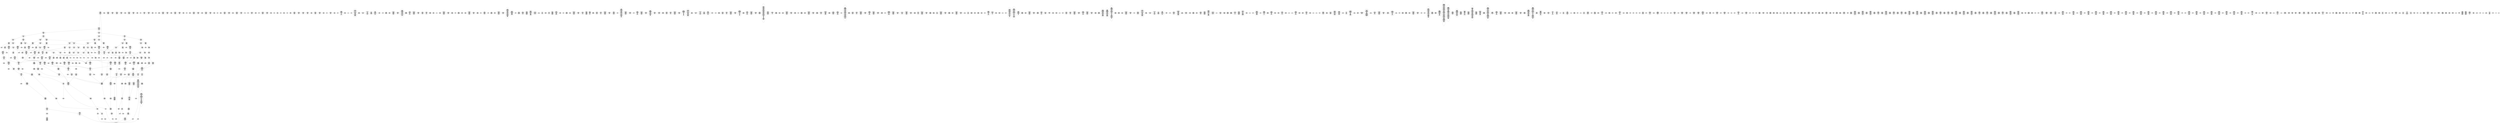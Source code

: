 /* Generated by GvGen v.1.0 (https://www.github.com/stricaud/gvgen) */

digraph G {
compound=true;
   node1 [label="[anywhere]"];
   node2 [label="# 0x0
PUSHX Data
PUSHX Data
MSTORE
PUSHX LogicData
CALLDATASIZE
LT
PUSHX Data
JUMPI
"];
   node3 [label="# 0xd
PUSHX Data
CALLDATALOAD
PUSHX Data
DIV
PUSHX LogicData
GT
PUSHX Data
JUMPI
"];
   node4 [label="# 0x3b
PUSHX LogicData
GT
PUSHX Data
JUMPI
"];
   node5 [label="# 0x46
PUSHX LogicData
GT
PUSHX Data
JUMPI
"];
   node6 [label="# 0x51
PUSHX LogicData
EQ
PUSHX Data
JUMPI
"];
   node7 [label="# 0x5c
PUSHX LogicData
EQ
PUSHX Data
JUMPI
"];
   node8 [label="# 0x67
PUSHX LogicData
EQ
PUSHX Data
JUMPI
"];
   node9 [label="# 0x72
PUSHX LogicData
EQ
PUSHX Data
JUMPI
"];
   node10 [label="# 0x7d
PUSHX Data
JUMP
"];
   node11 [label="# 0x81
JUMPDEST
PUSHX LogicData
EQ
PUSHX Data
JUMPI
"];
   node12 [label="# 0x8d
PUSHX LogicData
EQ
PUSHX Data
JUMPI
"];
   node13 [label="# 0x98
PUSHX LogicData
EQ
PUSHX Data
JUMPI
"];
   node14 [label="# 0xa3
PUSHX LogicData
EQ
PUSHX Data
JUMPI
"];
   node15 [label="# 0xae
PUSHX Data
JUMP
"];
   node16 [label="# 0xb2
JUMPDEST
PUSHX LogicData
GT
PUSHX Data
JUMPI
"];
   node17 [label="# 0xbe
PUSHX LogicData
EQ
PUSHX Data
JUMPI
"];
   node18 [label="# 0xc9
PUSHX LogicData
EQ
PUSHX Data
JUMPI
"];
   node19 [label="# 0xd4
PUSHX LogicData
EQ
PUSHX Data
JUMPI
"];
   node20 [label="# 0xdf
PUSHX LogicData
EQ
PUSHX Data
JUMPI
"];
   node21 [label="# 0xea
PUSHX Data
JUMP
"];
   node22 [label="# 0xee
JUMPDEST
PUSHX LogicData
EQ
PUSHX Data
JUMPI
"];
   node23 [label="# 0xfa
PUSHX LogicData
EQ
PUSHX Data
JUMPI
"];
   node24 [label="# 0x105
PUSHX LogicData
EQ
PUSHX Data
JUMPI
"];
   node25 [label="# 0x110
PUSHX Data
JUMP
"];
   node26 [label="# 0x114
JUMPDEST
PUSHX LogicData
GT
PUSHX Data
JUMPI
"];
   node27 [label="# 0x120
PUSHX LogicData
GT
PUSHX Data
JUMPI
"];
   node28 [label="# 0x12b
PUSHX LogicData
EQ
PUSHX Data
JUMPI
"];
   node29 [label="# 0x136
PUSHX LogicData
EQ
PUSHX Data
JUMPI
"];
   node30 [label="# 0x141
PUSHX LogicData
EQ
PUSHX Data
JUMPI
"];
   node31 [label="# 0x14c
PUSHX LogicData
EQ
PUSHX Data
JUMPI
"];
   node32 [label="# 0x157
PUSHX Data
JUMP
"];
   node33 [label="# 0x15b
JUMPDEST
PUSHX LogicData
EQ
PUSHX Data
JUMPI
"];
   node34 [label="# 0x167
PUSHX LogicData
EQ
PUSHX Data
JUMPI
"];
   node35 [label="# 0x172
PUSHX LogicData
EQ
PUSHX Data
JUMPI
"];
   node36 [label="# 0x17d
PUSHX LogicData
EQ
PUSHX Data
JUMPI
"];
   node37 [label="# 0x188
PUSHX Data
JUMP
"];
   node38 [label="# 0x18c
JUMPDEST
PUSHX LogicData
GT
PUSHX Data
JUMPI
"];
   node39 [label="# 0x198
PUSHX LogicData
EQ
PUSHX Data
JUMPI
"];
   node40 [label="# 0x1a3
PUSHX LogicData
EQ
PUSHX Data
JUMPI
"];
   node41 [label="# 0x1ae
PUSHX LogicData
EQ
PUSHX Data
JUMPI
"];
   node42 [label="# 0x1b9
PUSHX LogicData
EQ
PUSHX Data
JUMPI
"];
   node43 [label="# 0x1c4
PUSHX Data
JUMP
"];
   node44 [label="# 0x1c8
JUMPDEST
PUSHX LogicData
EQ
PUSHX Data
JUMPI
"];
   node45 [label="# 0x1d4
PUSHX LogicData
EQ
PUSHX Data
JUMPI
"];
   node46 [label="# 0x1df
PUSHX LogicData
EQ
PUSHX Data
JUMPI
"];
   node47 [label="# 0x1ea
JUMPDEST
PUSHX Data
REVERT
"];
   node48 [label="# 0x1ef
JUMPDEST
CALLVALUE
ISZERO
PUSHX Data
JUMPI
"];
   node49 [label="# 0x1f7
PUSHX Data
REVERT
"];
   node50 [label="# 0x1fb
JUMPDEST
PUSHX Data
PUSHX ArithData
CALLDATASIZE
SUB
ADD
PUSHX Data
PUSHX Data
JUMP
"];
   node51 [label="# 0x211
JUMPDEST
PUSHX Data
JUMP
"];
   node52 [label="# 0x216
JUMPDEST
PUSHX MemData
MLOAD
PUSHX Data
PUSHX Data
JUMP
"];
   node53 [label="# 0x223
JUMPDEST
PUSHX MemData
MLOAD
SUB
RETURN
"];
   node54 [label="# 0x22c
JUMPDEST
CALLVALUE
ISZERO
PUSHX Data
JUMPI
"];
   node55 [label="# 0x234
PUSHX Data
REVERT
"];
   node56 [label="# 0x238
JUMPDEST
PUSHX Data
PUSHX Data
JUMP
"];
   node57 [label="# 0x241
JUMPDEST
PUSHX MemData
MLOAD
PUSHX Data
PUSHX Data
JUMP
"];
   node58 [label="# 0x24e
JUMPDEST
PUSHX MemData
MLOAD
SUB
RETURN
"];
   node59 [label="# 0x257
JUMPDEST
CALLVALUE
ISZERO
PUSHX Data
JUMPI
"];
   node60 [label="# 0x25f
PUSHX Data
REVERT
"];
   node61 [label="# 0x263
JUMPDEST
PUSHX Data
PUSHX ArithData
CALLDATASIZE
SUB
ADD
PUSHX Data
PUSHX Data
JUMP
"];
   node62 [label="# 0x279
JUMPDEST
PUSHX Data
JUMP
"];
   node63 [label="# 0x27e
JUMPDEST
PUSHX MemData
MLOAD
PUSHX Data
PUSHX Data
JUMP
"];
   node64 [label="# 0x28b
JUMPDEST
PUSHX MemData
MLOAD
SUB
RETURN
"];
   node65 [label="# 0x294
JUMPDEST
CALLVALUE
ISZERO
PUSHX Data
JUMPI
"];
   node66 [label="# 0x29c
PUSHX Data
REVERT
"];
   node67 [label="# 0x2a0
JUMPDEST
PUSHX Data
PUSHX ArithData
CALLDATASIZE
SUB
ADD
PUSHX Data
PUSHX Data
JUMP
"];
   node68 [label="# 0x2b6
JUMPDEST
PUSHX Data
JUMP
"];
   node69 [label="# 0x2bb
JUMPDEST
STOP
"];
   node70 [label="# 0x2bd
JUMPDEST
CALLVALUE
ISZERO
PUSHX Data
JUMPI
"];
   node71 [label="# 0x2c5
PUSHX Data
REVERT
"];
   node72 [label="# 0x2c9
JUMPDEST
PUSHX Data
PUSHX Data
JUMP
"];
   node73 [label="# 0x2d2
JUMPDEST
PUSHX MemData
MLOAD
PUSHX Data
PUSHX Data
JUMP
"];
   node74 [label="# 0x2df
JUMPDEST
PUSHX MemData
MLOAD
SUB
RETURN
"];
   node75 [label="# 0x2e8
JUMPDEST
CALLVALUE
ISZERO
PUSHX Data
JUMPI
"];
   node76 [label="# 0x2f0
PUSHX Data
REVERT
"];
   node77 [label="# 0x2f4
JUMPDEST
PUSHX Data
PUSHX Data
JUMP
"];
   node78 [label="# 0x2fd
JUMPDEST
PUSHX MemData
MLOAD
PUSHX Data
PUSHX Data
JUMP
"];
   node79 [label="# 0x30a
JUMPDEST
PUSHX MemData
MLOAD
SUB
RETURN
"];
   node80 [label="# 0x313
JUMPDEST
CALLVALUE
ISZERO
PUSHX Data
JUMPI
"];
   node81 [label="# 0x31b
PUSHX Data
REVERT
"];
   node82 [label="# 0x31f
JUMPDEST
PUSHX Data
PUSHX ArithData
CALLDATASIZE
SUB
ADD
PUSHX Data
PUSHX Data
JUMP
"];
   node83 [label="# 0x335
JUMPDEST
PUSHX Data
JUMP
"];
   node84 [label="# 0x33a
JUMPDEST
STOP
"];
   node85 [label="# 0x33c
JUMPDEST
CALLVALUE
ISZERO
PUSHX Data
JUMPI
"];
   node86 [label="# 0x344
PUSHX Data
REVERT
"];
   node87 [label="# 0x348
JUMPDEST
PUSHX Data
PUSHX ArithData
CALLDATASIZE
SUB
ADD
PUSHX Data
PUSHX Data
JUMP
"];
   node88 [label="# 0x35e
JUMPDEST
PUSHX Data
JUMP
"];
   node89 [label="# 0x363
JUMPDEST
PUSHX MemData
MLOAD
PUSHX Data
PUSHX Data
JUMP
"];
   node90 [label="# 0x370
JUMPDEST
PUSHX MemData
MLOAD
SUB
RETURN
"];
   node91 [label="# 0x379
JUMPDEST
CALLVALUE
ISZERO
PUSHX Data
JUMPI
"];
   node92 [label="# 0x381
PUSHX Data
REVERT
"];
   node93 [label="# 0x385
JUMPDEST
PUSHX Data
PUSHX ArithData
CALLDATASIZE
SUB
ADD
PUSHX Data
PUSHX Data
JUMP
"];
   node94 [label="# 0x39b
JUMPDEST
PUSHX Data
JUMP
"];
   node95 [label="# 0x3a0
JUMPDEST
PUSHX MemData
MLOAD
PUSHX Data
PUSHX Data
JUMP
"];
   node96 [label="# 0x3ad
JUMPDEST
PUSHX MemData
MLOAD
SUB
RETURN
"];
   node97 [label="# 0x3b6
JUMPDEST
CALLVALUE
ISZERO
PUSHX Data
JUMPI
"];
   node98 [label="# 0x3be
PUSHX Data
REVERT
"];
   node99 [label="# 0x3c2
JUMPDEST
PUSHX Data
PUSHX ArithData
CALLDATASIZE
SUB
ADD
PUSHX Data
PUSHX Data
JUMP
"];
   node100 [label="# 0x3d8
JUMPDEST
PUSHX Data
JUMP
"];
   node101 [label="# 0x3dd
JUMPDEST
STOP
"];
   node102 [label="# 0x3df
JUMPDEST
CALLVALUE
ISZERO
PUSHX Data
JUMPI
"];
   node103 [label="# 0x3e7
PUSHX Data
REVERT
"];
   node104 [label="# 0x3eb
JUMPDEST
PUSHX Data
PUSHX ArithData
CALLDATASIZE
SUB
ADD
PUSHX Data
PUSHX Data
JUMP
"];
   node105 [label="# 0x401
JUMPDEST
PUSHX Data
JUMP
"];
   node106 [label="# 0x406
JUMPDEST
PUSHX MemData
MLOAD
PUSHX Data
PUSHX Data
JUMP
"];
   node107 [label="# 0x413
JUMPDEST
PUSHX MemData
MLOAD
SUB
RETURN
"];
   node108 [label="# 0x41c
JUMPDEST
CALLVALUE
ISZERO
PUSHX Data
JUMPI
"];
   node109 [label="# 0x424
PUSHX Data
REVERT
"];
   node110 [label="# 0x428
JUMPDEST
PUSHX Data
PUSHX ArithData
CALLDATASIZE
SUB
ADD
PUSHX Data
PUSHX Data
JUMP
"];
   node111 [label="# 0x43e
JUMPDEST
PUSHX Data
JUMP
"];
   node112 [label="# 0x443
JUMPDEST
PUSHX MemData
MLOAD
PUSHX Data
PUSHX Data
JUMP
"];
   node113 [label="# 0x450
JUMPDEST
PUSHX MemData
MLOAD
SUB
RETURN
"];
   node114 [label="# 0x459
JUMPDEST
CALLVALUE
ISZERO
PUSHX Data
JUMPI
"];
   node115 [label="# 0x461
PUSHX Data
REVERT
"];
   node116 [label="# 0x465
JUMPDEST
PUSHX Data
PUSHX ArithData
CALLDATASIZE
SUB
ADD
PUSHX Data
PUSHX Data
JUMP
"];
   node117 [label="# 0x47b
JUMPDEST
PUSHX Data
JUMP
"];
   node118 [label="# 0x480
JUMPDEST
STOP
"];
   node119 [label="# 0x482
JUMPDEST
CALLVALUE
ISZERO
PUSHX Data
JUMPI
"];
   node120 [label="# 0x48a
PUSHX Data
REVERT
"];
   node121 [label="# 0x48e
JUMPDEST
PUSHX Data
PUSHX ArithData
CALLDATASIZE
SUB
ADD
PUSHX Data
PUSHX Data
JUMP
"];
   node122 [label="# 0x4a4
JUMPDEST
PUSHX Data
JUMP
"];
   node123 [label="# 0x4a9
JUMPDEST
PUSHX MemData
MLOAD
PUSHX Data
PUSHX Data
JUMP
"];
   node124 [label="# 0x4b6
JUMPDEST
PUSHX MemData
MLOAD
SUB
RETURN
"];
   node125 [label="# 0x4bf
JUMPDEST
CALLVALUE
ISZERO
PUSHX Data
JUMPI
"];
   node126 [label="# 0x4c7
PUSHX Data
REVERT
"];
   node127 [label="# 0x4cb
JUMPDEST
PUSHX Data
PUSHX ArithData
CALLDATASIZE
SUB
ADD
PUSHX Data
PUSHX Data
JUMP
"];
   node128 [label="# 0x4e1
JUMPDEST
PUSHX Data
JUMP
"];
   node129 [label="# 0x4e6
JUMPDEST
PUSHX MemData
MLOAD
PUSHX Data
PUSHX Data
JUMP
"];
   node130 [label="# 0x4f3
JUMPDEST
PUSHX MemData
MLOAD
SUB
RETURN
"];
   node131 [label="# 0x4fc
JUMPDEST
CALLVALUE
ISZERO
PUSHX Data
JUMPI
"];
   node132 [label="# 0x504
PUSHX Data
REVERT
"];
   node133 [label="# 0x508
JUMPDEST
PUSHX Data
PUSHX Data
JUMP
"];
   node134 [label="# 0x511
JUMPDEST
STOP
"];
   node135 [label="# 0x513
JUMPDEST
PUSHX Data
PUSHX Data
JUMP
"];
   node136 [label="# 0x51b
JUMPDEST
STOP
"];
   node137 [label="# 0x51d
JUMPDEST
CALLVALUE
ISZERO
PUSHX Data
JUMPI
"];
   node138 [label="# 0x525
PUSHX Data
REVERT
"];
   node139 [label="# 0x529
JUMPDEST
PUSHX Data
PUSHX Data
JUMP
"];
   node140 [label="# 0x532
JUMPDEST
PUSHX MemData
MLOAD
PUSHX Data
PUSHX Data
JUMP
"];
   node141 [label="# 0x53f
JUMPDEST
PUSHX MemData
MLOAD
SUB
RETURN
"];
   node142 [label="# 0x548
JUMPDEST
CALLVALUE
ISZERO
PUSHX Data
JUMPI
"];
   node143 [label="# 0x550
PUSHX Data
REVERT
"];
   node144 [label="# 0x554
JUMPDEST
PUSHX Data
PUSHX ArithData
CALLDATASIZE
SUB
ADD
PUSHX Data
PUSHX Data
JUMP
"];
   node145 [label="# 0x56a
JUMPDEST
PUSHX Data
JUMP
"];
   node146 [label="# 0x56f
JUMPDEST
STOP
"];
   node147 [label="# 0x571
JUMPDEST
CALLVALUE
ISZERO
PUSHX Data
JUMPI
"];
   node148 [label="# 0x579
PUSHX Data
REVERT
"];
   node149 [label="# 0x57d
JUMPDEST
PUSHX Data
PUSHX Data
JUMP
"];
   node150 [label="# 0x586
JUMPDEST
PUSHX MemData
MLOAD
PUSHX Data
PUSHX Data
JUMP
"];
   node151 [label="# 0x593
JUMPDEST
PUSHX MemData
MLOAD
SUB
RETURN
"];
   node152 [label="# 0x59c
JUMPDEST
CALLVALUE
ISZERO
PUSHX Data
JUMPI
"];
   node153 [label="# 0x5a4
PUSHX Data
REVERT
"];
   node154 [label="# 0x5a8
JUMPDEST
PUSHX Data
PUSHX ArithData
CALLDATASIZE
SUB
ADD
PUSHX Data
PUSHX Data
JUMP
"];
   node155 [label="# 0x5be
JUMPDEST
PUSHX Data
JUMP
"];
   node156 [label="# 0x5c3
JUMPDEST
STOP
"];
   node157 [label="# 0x5c5
JUMPDEST
CALLVALUE
ISZERO
PUSHX Data
JUMPI
"];
   node158 [label="# 0x5cd
PUSHX Data
REVERT
"];
   node159 [label="# 0x5d1
JUMPDEST
PUSHX Data
PUSHX ArithData
CALLDATASIZE
SUB
ADD
PUSHX Data
PUSHX Data
JUMP
"];
   node160 [label="# 0x5e7
JUMPDEST
PUSHX Data
JUMP
"];
   node161 [label="# 0x5ec
JUMPDEST
STOP
"];
   node162 [label="# 0x5ee
JUMPDEST
CALLVALUE
ISZERO
PUSHX Data
JUMPI
"];
   node163 [label="# 0x5f6
PUSHX Data
REVERT
"];
   node164 [label="# 0x5fa
JUMPDEST
PUSHX Data
PUSHX ArithData
CALLDATASIZE
SUB
ADD
PUSHX Data
PUSHX Data
JUMP
"];
   node165 [label="# 0x610
JUMPDEST
PUSHX Data
JUMP
"];
   node166 [label="# 0x615
JUMPDEST
STOP
"];
   node167 [label="# 0x617
JUMPDEST
CALLVALUE
ISZERO
PUSHX Data
JUMPI
"];
   node168 [label="# 0x61f
PUSHX Data
REVERT
"];
   node169 [label="# 0x623
JUMPDEST
PUSHX Data
PUSHX ArithData
CALLDATASIZE
SUB
ADD
PUSHX Data
PUSHX Data
JUMP
"];
   node170 [label="# 0x639
JUMPDEST
PUSHX Data
JUMP
"];
   node171 [label="# 0x63e
JUMPDEST
PUSHX MemData
MLOAD
PUSHX Data
PUSHX Data
JUMP
"];
   node172 [label="# 0x64b
JUMPDEST
PUSHX MemData
MLOAD
SUB
RETURN
"];
   node173 [label="# 0x654
JUMPDEST
CALLVALUE
ISZERO
PUSHX Data
JUMPI
"];
   node174 [label="# 0x65c
PUSHX Data
REVERT
"];
   node175 [label="# 0x660
JUMPDEST
PUSHX Data
PUSHX Data
JUMP
"];
   node176 [label="# 0x669
JUMPDEST
PUSHX MemData
MLOAD
PUSHX Data
PUSHX Data
JUMP
"];
   node177 [label="# 0x676
JUMPDEST
PUSHX MemData
MLOAD
SUB
RETURN
"];
   node178 [label="# 0x67f
JUMPDEST
CALLVALUE
ISZERO
PUSHX Data
JUMPI
"];
   node179 [label="# 0x687
PUSHX Data
REVERT
"];
   node180 [label="# 0x68b
JUMPDEST
PUSHX Data
PUSHX Data
JUMP
"];
   node181 [label="# 0x694
JUMPDEST
PUSHX MemData
MLOAD
PUSHX Data
PUSHX Data
JUMP
"];
   node182 [label="# 0x6a1
JUMPDEST
PUSHX MemData
MLOAD
SUB
RETURN
"];
   node183 [label="# 0x6aa
JUMPDEST
CALLVALUE
ISZERO
PUSHX Data
JUMPI
"];
   node184 [label="# 0x6b2
PUSHX Data
REVERT
"];
   node185 [label="# 0x6b6
JUMPDEST
PUSHX Data
PUSHX ArithData
CALLDATASIZE
SUB
ADD
PUSHX Data
PUSHX Data
JUMP
"];
   node186 [label="# 0x6cc
JUMPDEST
PUSHX Data
JUMP
"];
   node187 [label="# 0x6d1
JUMPDEST
PUSHX MemData
MLOAD
PUSHX Data
PUSHX Data
JUMP
"];
   node188 [label="# 0x6de
JUMPDEST
PUSHX MemData
MLOAD
SUB
RETURN
"];
   node189 [label="# 0x6e7
JUMPDEST
CALLVALUE
ISZERO
PUSHX Data
JUMPI
"];
   node190 [label="# 0x6ef
PUSHX Data
REVERT
"];
   node191 [label="# 0x6f3
JUMPDEST
PUSHX Data
PUSHX ArithData
CALLDATASIZE
SUB
ADD
PUSHX Data
PUSHX Data
JUMP
"];
   node192 [label="# 0x709
JUMPDEST
PUSHX Data
JUMP
"];
   node193 [label="# 0x70e
JUMPDEST
STOP
"];
   node194 [label="# 0x710
JUMPDEST
CALLVALUE
ISZERO
PUSHX Data
JUMPI
"];
   node195 [label="# 0x718
PUSHX Data
REVERT
"];
   node196 [label="# 0x71c
JUMPDEST
PUSHX Data
PUSHX Data
JUMP
"];
   node197 [label="# 0x725
JUMPDEST
PUSHX MemData
MLOAD
PUSHX Data
PUSHX Data
JUMP
"];
   node198 [label="# 0x732
JUMPDEST
PUSHX MemData
MLOAD
SUB
RETURN
"];
   node199 [label="# 0x73b
JUMPDEST
PUSHX Data
PUSHX ArithData
CALLDATASIZE
SUB
ADD
PUSHX Data
PUSHX Data
JUMP
"];
   node200 [label="# 0x750
JUMPDEST
PUSHX Data
JUMP
"];
   node201 [label="# 0x755
JUMPDEST
STOP
"];
   node202 [label="# 0x757
JUMPDEST
PUSHX Data
PUSHX BitData
PUSHX BitData
NOT
AND
PUSHX BitData
NOT
AND
EQ
PUSHX Data
JUMPI
"];
   node203 [label="# 0x7c0
PUSHX Data
PUSHX Data
JUMP
"];
   node204 [label="# 0x7c9
JUMPDEST
"];
   node205 [label="# 0x7ca
JUMPDEST
JUMP
"];
   node206 [label="# 0x7d1
JUMPDEST
PUSHX Data
PUSHX StorData
SLOAD
PUSHX Data
PUSHX Data
JUMP
"];
   node207 [label="# 0x7e0
JUMPDEST
PUSHX ArithData
ADD
PUSHX ArithData
DIV
MUL
PUSHX ArithData
ADD
PUSHX MemData
MLOAD
ADD
PUSHX Data
MSTORE
MSTORE
PUSHX ArithData
ADD
SLOAD
PUSHX Data
PUSHX Data
JUMP
"];
   node208 [label="# 0x80c
JUMPDEST
ISZERO
PUSHX Data
JUMPI
"];
   node209 [label="# 0x813
PUSHX LogicData
LT
PUSHX Data
JUMPI
"];
   node210 [label="# 0x81b
PUSHX ArithData
SLOAD
DIV
MUL
MSTORE
PUSHX ArithData
ADD
PUSHX Data
JUMP
"];
   node211 [label="# 0x82e
JUMPDEST
ADD
PUSHX Data
MSTORE
PUSHX Data
PUSHX Data
SHA3
"];
   node212 [label="# 0x83c
JUMPDEST
SLOAD
MSTORE
PUSHX ArithData
ADD
PUSHX ArithData
ADD
GT
PUSHX Data
JUMPI
"];
   node213 [label="# 0x850
SUB
PUSHX BitData
AND
ADD
"];
   node214 [label="# 0x859
JUMPDEST
JUMP
"];
   node215 [label="# 0x863
JUMPDEST
PUSHX Data
PUSHX Data
PUSHX Data
JUMP
"];
   node216 [label="# 0x86e
JUMPDEST
PUSHX Data
JUMPI
"];
   node217 [label="# 0x873
PUSHX MemData
MLOAD
PUSHX Data
MSTORE
PUSHX ArithData
ADD
PUSHX Data
PUSHX Data
JUMP
"];
   node218 [label="# 0x8a4
JUMPDEST
PUSHX MemData
MLOAD
SUB
REVERT
"];
   node219 [label="# 0x8ad
JUMPDEST
PUSHX Data
PUSHX ArithData
MSTORE
PUSHX ArithData
ADD
MSTORE
PUSHX ArithData
ADD
PUSHX Data
SHA3
PUSHX ArithData
SLOAD
PUSHX ArithData
EXP
DIV
PUSHX BitData
AND
JUMP
"];
   node220 [label="# 0x8e8
JUMPDEST
PUSHX Data
PUSHX Data
PUSHX Data
JUMP
"];
   node221 [label="# 0x8f3
JUMPDEST
PUSHX BitData
AND
PUSHX BitData
AND
EQ
ISZERO
PUSHX Data
JUMPI
"];
   node222 [label="# 0x92a
PUSHX MemData
MLOAD
PUSHX Data
MSTORE
PUSHX ArithData
ADD
PUSHX Data
PUSHX Data
JUMP
"];
   node223 [label="# 0x95b
JUMPDEST
PUSHX MemData
MLOAD
SUB
REVERT
"];
   node224 [label="# 0x964
JUMPDEST
PUSHX BitData
AND
PUSHX Data
PUSHX Data
JUMP
"];
   node225 [label="# 0x983
JUMPDEST
PUSHX BitData
AND
EQ
PUSHX Data
JUMPI
"];
   node226 [label="# 0x9a0
PUSHX Data
PUSHX Data
PUSHX Data
JUMP
"];
   node227 [label="# 0x9ac
JUMPDEST
PUSHX Data
JUMP
"];
   node228 [label="# 0x9b1
JUMPDEST
"];
   node229 [label="# 0x9b2
JUMPDEST
PUSHX Data
JUMPI
"];
   node230 [label="# 0x9b7
PUSHX MemData
MLOAD
PUSHX Data
MSTORE
PUSHX ArithData
ADD
PUSHX Data
PUSHX Data
JUMP
"];
   node231 [label="# 0x9e8
JUMPDEST
PUSHX MemData
MLOAD
SUB
REVERT
"];
   node232 [label="# 0x9f1
JUMPDEST
PUSHX Data
PUSHX Data
JUMP
"];
   node233 [label="# 0x9fb
JUMPDEST
JUMP
"];
   node234 [label="# 0xa00
JUMPDEST
PUSHX Data
PUSHX StorData
SLOAD
JUMP
"];
   node235 [label="# 0xa0d
JUMPDEST
PUSHX StorData
PUSHX ArithData
SLOAD
PUSHX ArithData
EXP
DIV
PUSHX BitData
AND
JUMP
"];
   node236 [label="# 0xa33
JUMPDEST
PUSHX Data
PUSHX Data
PUSHX Data
JUMP
"];
   node237 [label="# 0xa3e
JUMPDEST
PUSHX Data
JUMP
"];
   node238 [label="# 0xa44
JUMPDEST
PUSHX Data
JUMPI
"];
   node239 [label="# 0xa49
PUSHX MemData
MLOAD
PUSHX Data
MSTORE
PUSHX ArithData
ADD
PUSHX Data
PUSHX Data
JUMP
"];
   node240 [label="# 0xa7a
JUMPDEST
PUSHX MemData
MLOAD
SUB
REVERT
"];
   node241 [label="# 0xa83
JUMPDEST
PUSHX Data
PUSHX Data
JUMP
"];
   node242 [label="# 0xa8e
JUMPDEST
JUMP
"];
   node243 [label="# 0xa93
JUMPDEST
PUSHX Data
PUSHX StorData
SLOAD
PUSHX Data
PUSHX Data
JUMP
"];
   node244 [label="# 0xaa3
JUMPDEST
JUMP
"];
   node245 [label="# 0xaaa
JUMPDEST
PUSHX Data
PUSHX Data
PUSHX Data
JUMP
"];
   node246 [label="# 0xab5
JUMPDEST
LT
PUSHX Data
JUMPI
"];
   node247 [label="# 0xabc
PUSHX MemData
MLOAD
PUSHX Data
MSTORE
PUSHX ArithData
ADD
PUSHX Data
PUSHX Data
JUMP
"];
   node248 [label="# 0xaed
JUMPDEST
PUSHX MemData
MLOAD
SUB
REVERT
"];
   node249 [label="# 0xaf6
JUMPDEST
PUSHX Data
PUSHX ArithData
PUSHX BitData
AND
PUSHX BitData
AND
MSTORE
PUSHX ArithData
ADD
MSTORE
PUSHX ArithData
ADD
PUSHX Data
SHA3
PUSHX ArithData
MSTORE
PUSHX ArithData
ADD
MSTORE
PUSHX ArithData
ADD
PUSHX Data
SHA3
SLOAD
JUMP
"];
   node250 [label="# 0xb4f
JUMPDEST
PUSHX Data
PUSHX MemData
MLOAD
PUSHX ArithData
ADD
PUSHX Data
MSTORE
PUSHX Data
MSTORE
PUSHX Data
JUMP
"];
   node251 [label="# 0xb6a
JUMPDEST
JUMP
"];
   node252 [label="# 0xb6f
JUMPDEST
PUSHX Data
PUSHX Data
PUSHX Data
PUSHX Data
JUMP
"];
   node253 [label="# 0xb7c
JUMPDEST
PUSHX Data
PUSHX LogicData
GT
ISZERO
PUSHX Data
JUMPI
"];
   node254 [label="# 0xb92
PUSHX Data
PUSHX Data
MSTORE
PUSHX Data
PUSHX Data
MSTORE
PUSHX Data
PUSHX Data
REVERT
"];
   node255 [label="# 0xbc0
JUMPDEST
PUSHX MemData
MLOAD
MSTORE
PUSHX ArithData
MUL
PUSHX ArithData
ADD
ADD
PUSHX Data
MSTORE
ISZERO
PUSHX Data
JUMPI
"];
   node256 [label="# 0xbda
PUSHX ArithData
ADD
PUSHX ArithData
MUL
CALLDATASIZE
CALLDATACOPY
ADD
"];
   node257 [label="# 0xbee
JUMPDEST
PUSHX Data
"];
   node258 [label="# 0xbf4
JUMPDEST
LT
ISZERO
PUSHX Data
JUMPI
"];
   node259 [label="# 0xbfd
PUSHX Data
PUSHX Data
JUMP
"];
   node260 [label="# 0xc06
JUMPDEST
MLOAD
LT
PUSHX Data
JUMPI
"];
   node261 [label="# 0xc11
PUSHX Data
PUSHX Data
MSTORE
PUSHX Data
PUSHX Data
MSTORE
PUSHX Data
PUSHX Data
REVERT
"];
   node262 [label="# 0xc3f
JUMPDEST
PUSHX ArithData
MUL
PUSHX ArithData
ADD
ADD
MSTORE
PUSHX Data
PUSHX Data
JUMP
"];
   node263 [label="# 0xc56
JUMPDEST
PUSHX Data
JUMP
"];
   node264 [label="# 0xc5e
JUMPDEST
JUMP
"];
   node265 [label="# 0xc69
JUMPDEST
PUSHX Data
PUSHX Data
PUSHX Data
JUMP
"];
   node266 [label="# 0xc73
JUMPDEST
LT
PUSHX Data
JUMPI
"];
   node267 [label="# 0xc7a
PUSHX MemData
MLOAD
PUSHX Data
MSTORE
PUSHX ArithData
ADD
PUSHX Data
PUSHX Data
JUMP
"];
   node268 [label="# 0xcab
JUMPDEST
PUSHX MemData
MLOAD
SUB
REVERT
"];
   node269 [label="# 0xcb4
JUMPDEST
PUSHX StorData
SLOAD
LT
PUSHX Data
JUMPI
"];
   node270 [label="# 0xcc0
PUSHX Data
PUSHX Data
MSTORE
PUSHX Data
PUSHX Data
MSTORE
PUSHX Data
PUSHX Data
REVERT
"];
   node271 [label="# 0xcee
JUMPDEST
PUSHX Data
MSTORE
PUSHX Data
PUSHX Data
SHA3
ADD
SLOAD
JUMP
"];
   node272 [label="# 0xd00
JUMPDEST
PUSHX Data
PUSHX Data
JUMP
"];
   node273 [label="# 0xd08
JUMPDEST
PUSHX BitData
AND
PUSHX Data
PUSHX Data
JUMP
"];
   node274 [label="# 0xd26
JUMPDEST
PUSHX BitData
AND
EQ
PUSHX Data
JUMPI
"];
   node275 [label="# 0xd42
PUSHX MemData
MLOAD
PUSHX Data
MSTORE
PUSHX ArithData
ADD
PUSHX Data
PUSHX Data
JUMP
"];
   node276 [label="# 0xd73
JUMPDEST
PUSHX MemData
MLOAD
SUB
REVERT
"];
   node277 [label="# 0xd7c
JUMPDEST
PUSHX Data
MLOAD
PUSHX ArithData
ADD
PUSHX Data
PUSHX Data
JUMP
"];
   node278 [label="# 0xd92
JUMPDEST
JUMP
"];
   node279 [label="# 0xd96
JUMPDEST
PUSHX Data
PUSHX Data
PUSHX ArithData
MSTORE
PUSHX ArithData
ADD
MSTORE
PUSHX ArithData
ADD
PUSHX Data
SHA3
PUSHX ArithData
SLOAD
PUSHX ArithData
EXP
DIV
PUSHX BitData
AND
PUSHX BitData
PUSHX BitData
AND
PUSHX BitData
AND
EQ
ISZERO
PUSHX Data
JUMPI
"];
   node280 [label="# 0xe05
PUSHX MemData
MLOAD
PUSHX Data
MSTORE
PUSHX ArithData
ADD
PUSHX Data
PUSHX Data
JUMP
"];
   node281 [label="# 0xe36
JUMPDEST
PUSHX MemData
MLOAD
SUB
REVERT
"];
   node282 [label="# 0xe3f
JUMPDEST
JUMP
"];
   node283 [label="# 0xe48
JUMPDEST
PUSHX BitData
PUSHX BitData
AND
PUSHX BitData
AND
EQ
ISZERO
PUSHX Data
JUMPI
"];
   node284 [label="# 0xe7f
PUSHX MemData
MLOAD
PUSHX Data
MSTORE
PUSHX ArithData
ADD
PUSHX Data
PUSHX Data
JUMP
"];
   node285 [label="# 0xeb0
JUMPDEST
PUSHX MemData
MLOAD
SUB
REVERT
"];
   node286 [label="# 0xeb9
JUMPDEST
PUSHX Data
PUSHX ArithData
PUSHX BitData
AND
PUSHX BitData
AND
MSTORE
PUSHX ArithData
ADD
MSTORE
PUSHX ArithData
ADD
PUSHX Data
SHA3
SLOAD
JUMP
"];
   node287 [label="# 0xf00
JUMPDEST
PUSHX Data
PUSHX Data
JUMP
"];
   node288 [label="# 0xf08
JUMPDEST
PUSHX BitData
AND
PUSHX Data
PUSHX Data
JUMP
"];
   node289 [label="# 0xf26
JUMPDEST
PUSHX BitData
AND
EQ
PUSHX Data
JUMPI
"];
   node290 [label="# 0xf42
PUSHX MemData
MLOAD
PUSHX Data
MSTORE
PUSHX ArithData
ADD
PUSHX Data
PUSHX Data
JUMP
"];
   node291 [label="# 0xf73
JUMPDEST
PUSHX MemData
MLOAD
SUB
REVERT
"];
   node292 [label="# 0xf7c
JUMPDEST
PUSHX Data
PUSHX Data
PUSHX Data
JUMP
"];
   node293 [label="# 0xf86
JUMPDEST
JUMP
"];
   node294 [label="# 0xf88
JUMPDEST
PUSHX Data
PUSHX Data
JUMP
"];
   node295 [label="# 0xf90
JUMPDEST
PUSHX BitData
AND
PUSHX Data
PUSHX Data
JUMP
"];
   node296 [label="# 0xfae
JUMPDEST
PUSHX BitData
AND
EQ
PUSHX Data
JUMPI
"];
   node297 [label="# 0xfca
PUSHX MemData
MLOAD
PUSHX Data
MSTORE
PUSHX ArithData
ADD
PUSHX Data
PUSHX Data
JUMP
"];
   node298 [label="# 0xffb
JUMPDEST
PUSHX MemData
MLOAD
SUB
REVERT
"];
   node299 [label="# 0x1004
JUMPDEST
PUSHX Data
ADDRESS
PUSHX BitData
AND
BALANCE
PUSHX StorData
PUSHX ArithData
SLOAD
PUSHX ArithData
EXP
DIV
PUSHX BitData
AND
PUSHX BitData
AND
PUSHX ArithData
ISZERO
MUL
PUSHX MemData
MLOAD
PUSHX Data
PUSHX MemData
MLOAD
SUB
CALL
PUSHX Data
JUMPI
"];
   node300 [label="# 0x107c
PUSHX Data
REVERT
"];
   node301 [label="# 0x1080
JUMPDEST
JUMP
"];
   node302 [label="# 0x1083
JUMPDEST
PUSHX Data
PUSHX StorData
PUSHX ArithData
SLOAD
PUSHX ArithData
EXP
DIV
PUSHX BitData
AND
JUMP
"];
   node303 [label="# 0x10ad
JUMPDEST
PUSHX Data
PUSHX Data
JUMP
"];
   node304 [label="# 0x10b5
JUMPDEST
PUSHX BitData
AND
PUSHX Data
PUSHX Data
JUMP
"];
   node305 [label="# 0x10d3
JUMPDEST
PUSHX BitData
AND
EQ
PUSHX Data
JUMPI
"];
   node306 [label="# 0x10ef
PUSHX MemData
MLOAD
PUSHX Data
MSTORE
PUSHX ArithData
ADD
PUSHX Data
PUSHX Data
JUMP
"];
   node307 [label="# 0x1120
JUMPDEST
PUSHX MemData
MLOAD
SUB
REVERT
"];
   node308 [label="# 0x1129
JUMPDEST
PUSHX StorData
PUSHX ArithData
PUSHX ArithData
EXP
SLOAD
PUSHX ArithData
MUL
NOT
AND
ISZERO
ISZERO
MUL
OR
SSTORE
JUMP
"];
   node309 [label="# 0x1146
JUMPDEST
PUSHX Data
PUSHX StorData
SLOAD
PUSHX Data
PUSHX Data
JUMP
"];
   node310 [label="# 0x1155
JUMPDEST
PUSHX ArithData
ADD
PUSHX ArithData
DIV
MUL
PUSHX ArithData
ADD
PUSHX MemData
MLOAD
ADD
PUSHX Data
MSTORE
MSTORE
PUSHX ArithData
ADD
SLOAD
PUSHX Data
PUSHX Data
JUMP
"];
   node311 [label="# 0x1181
JUMPDEST
ISZERO
PUSHX Data
JUMPI
"];
   node312 [label="# 0x1188
PUSHX LogicData
LT
PUSHX Data
JUMPI
"];
   node313 [label="# 0x1190
PUSHX ArithData
SLOAD
DIV
MUL
MSTORE
PUSHX ArithData
ADD
PUSHX Data
JUMP
"];
   node314 [label="# 0x11a3
JUMPDEST
ADD
PUSHX Data
MSTORE
PUSHX Data
PUSHX Data
SHA3
"];
   node315 [label="# 0x11b1
JUMPDEST
SLOAD
MSTORE
PUSHX ArithData
ADD
PUSHX ArithData
ADD
GT
PUSHX Data
JUMPI
"];
   node316 [label="# 0x11c5
SUB
PUSHX BitData
AND
ADD
"];
   node317 [label="# 0x11ce
JUMPDEST
JUMP
"];
   node318 [label="# 0x11d8
JUMPDEST
PUSHX Data
PUSHX Data
JUMP
"];
   node319 [label="# 0x11e0
JUMPDEST
PUSHX BitData
AND
PUSHX Data
PUSHX Data
JUMP
"];
   node320 [label="# 0x11fe
JUMPDEST
PUSHX BitData
AND
EQ
PUSHX Data
JUMPI
"];
   node321 [label="# 0x121a
PUSHX MemData
MLOAD
PUSHX Data
MSTORE
PUSHX ArithData
ADD
PUSHX Data
PUSHX Data
JUMP
"];
   node322 [label="# 0x124b
JUMPDEST
PUSHX MemData
MLOAD
SUB
REVERT
"];
   node323 [label="# 0x1254
JUMPDEST
PUSHX StorData
PUSHX ArithData
PUSHX ArithData
EXP
SLOAD
PUSHX ArithData
MUL
NOT
AND
PUSHX BitData
AND
MUL
OR
SSTORE
JUMP
"];
   node324 [label="# 0x1298
JUMPDEST
PUSHX Data
PUSHX Data
JUMP
"];
   node325 [label="# 0x12a0
JUMPDEST
PUSHX BitData
AND
PUSHX BitData
AND
EQ
ISZERO
PUSHX Data
JUMPI
"];
   node326 [label="# 0x12d4
PUSHX MemData
MLOAD
PUSHX Data
MSTORE
PUSHX ArithData
ADD
PUSHX Data
PUSHX Data
JUMP
"];
   node327 [label="# 0x1305
JUMPDEST
PUSHX MemData
MLOAD
SUB
REVERT
"];
   node328 [label="# 0x130e
JUMPDEST
PUSHX Data
PUSHX Data
PUSHX Data
PUSHX Data
JUMP
"];
   node329 [label="# 0x131b
JUMPDEST
PUSHX BitData
AND
PUSHX BitData
AND
MSTORE
PUSHX ArithData
ADD
MSTORE
PUSHX ArithData
ADD
PUSHX Data
SHA3
PUSHX ArithData
PUSHX BitData
AND
PUSHX BitData
AND
MSTORE
PUSHX ArithData
ADD
MSTORE
PUSHX ArithData
ADD
PUSHX Data
SHA3
PUSHX ArithData
PUSHX ArithData
EXP
SLOAD
PUSHX ArithData
MUL
NOT
AND
ISZERO
ISZERO
MUL
OR
SSTORE
PUSHX BitData
AND
PUSHX Data
PUSHX Data
JUMP
"];
   node330 [label="# 0x13c8
JUMPDEST
PUSHX BitData
AND
PUSHX Data
PUSHX MemData
MLOAD
PUSHX Data
PUSHX Data
JUMP
"];
   node331 [label="# 0x140d
JUMPDEST
PUSHX MemData
MLOAD
SUB
LOGX
JUMP
"];
   node332 [label="# 0x1419
JUMPDEST
PUSHX Data
PUSHX Data
PUSHX Data
JUMP
"];
   node333 [label="# 0x1424
JUMPDEST
PUSHX Data
JUMP
"];
   node334 [label="# 0x142a
JUMPDEST
PUSHX Data
JUMPI
"];
   node335 [label="# 0x142f
PUSHX MemData
MLOAD
PUSHX Data
MSTORE
PUSHX ArithData
ADD
PUSHX Data
PUSHX Data
JUMP
"];
   node336 [label="# 0x1460
JUMPDEST
PUSHX MemData
MLOAD
SUB
REVERT
"];
   node337 [label="# 0x1469
JUMPDEST
PUSHX Data
PUSHX Data
JUMP
"];
   node338 [label="# 0x1475
JUMPDEST
JUMP
"];
   node339 [label="# 0x147b
JUMPDEST
PUSHX Data
PUSHX Data
PUSHX Data
JUMP
"];
   node340 [label="# 0x1486
JUMPDEST
PUSHX Data
JUMPI
"];
   node341 [label="# 0x148b
PUSHX MemData
MLOAD
PUSHX Data
MSTORE
PUSHX ArithData
ADD
PUSHX Data
PUSHX Data
JUMP
"];
   node342 [label="# 0x14bc
JUMPDEST
PUSHX MemData
MLOAD
SUB
REVERT
"];
   node343 [label="# 0x14c5
JUMPDEST
PUSHX Data
PUSHX Data
PUSHX Data
JUMP
"];
   node344 [label="# 0x14cf
JUMPDEST
PUSHX LogicData
MLOAD
GT
PUSHX Data
JUMPI
"];
   node345 [label="# 0x14db
PUSHX MemData
MLOAD
PUSHX ArithData
ADD
PUSHX Data
MSTORE
PUSHX Data
MSTORE
PUSHX Data
JUMP
"];
   node346 [label="# 0x14ef
JUMPDEST
PUSHX Data
PUSHX Data
JUMP
"];
   node347 [label="# 0x14f9
JUMPDEST
PUSHX MemData
MLOAD
PUSHX ArithData
ADD
PUSHX Data
PUSHX Data
JUMP
"];
   node348 [label="# 0x150a
JUMPDEST
PUSHX MemData
MLOAD
PUSHX ArithData
SUB
SUB
MSTORE
PUSHX Data
MSTORE
"];
   node349 [label="# 0x151a
JUMPDEST
JUMP
"];
   node350 [label="# 0x1522
JUMPDEST
PUSHX StorData
SLOAD
JUMP
"];
   node351 [label="# 0x1528
JUMPDEST
PUSHX Data
JUMP
"];
   node352 [label="# 0x152e
JUMPDEST
PUSHX Data
PUSHX Data
PUSHX ArithData
PUSHX BitData
AND
PUSHX BitData
AND
MSTORE
PUSHX ArithData
ADD
MSTORE
PUSHX ArithData
ADD
PUSHX Data
SHA3
PUSHX ArithData
PUSHX BitData
AND
PUSHX BitData
AND
MSTORE
PUSHX ArithData
ADD
MSTORE
PUSHX ArithData
ADD
PUSHX Data
SHA3
PUSHX ArithData
SLOAD
PUSHX ArithData
EXP
DIV
PUSHX BitData
AND
JUMP
"];
   node353 [label="# 0x15c2
JUMPDEST
PUSHX Data
PUSHX Data
JUMP
"];
   node354 [label="# 0x15ca
JUMPDEST
PUSHX BitData
AND
PUSHX Data
PUSHX Data
JUMP
"];
   node355 [label="# 0x15e8
JUMPDEST
PUSHX BitData
AND
EQ
PUSHX Data
JUMPI
"];
   node356 [label="# 0x1604
PUSHX MemData
MLOAD
PUSHX Data
MSTORE
PUSHX ArithData
ADD
PUSHX Data
PUSHX Data
JUMP
"];
   node357 [label="# 0x1635
JUMPDEST
PUSHX MemData
MLOAD
SUB
REVERT
"];
   node358 [label="# 0x163e
JUMPDEST
PUSHX BitData
PUSHX BitData
AND
PUSHX BitData
AND
EQ
ISZERO
PUSHX Data
JUMPI
"];
   node359 [label="# 0x1674
PUSHX MemData
MLOAD
PUSHX Data
MSTORE
PUSHX ArithData
ADD
PUSHX Data
PUSHX Data
JUMP
"];
   node360 [label="# 0x16a5
JUMPDEST
PUSHX MemData
MLOAD
SUB
REVERT
"];
   node361 [label="# 0x16ae
JUMPDEST
PUSHX Data
PUSHX Data
JUMP
"];
   node362 [label="# 0x16b7
JUMPDEST
JUMP
"];
   node363 [label="# 0x16ba
JUMPDEST
PUSHX StorData
PUSHX ArithData
SLOAD
PUSHX ArithData
EXP
DIV
PUSHX BitData
AND
JUMP
"];
   node364 [label="# 0x16cd
JUMPDEST
PUSHX StorData
PUSHX ArithData
SLOAD
PUSHX ArithData
EXP
DIV
PUSHX BitData
AND
PUSHX Data
JUMPI
"];
   node365 [label="# 0x16e2
PUSHX MemData
MLOAD
PUSHX Data
MSTORE
PUSHX ArithData
ADD
PUSHX Data
PUSHX Data
JUMP
"];
   node366 [label="# 0x1713
JUMPDEST
PUSHX MemData
MLOAD
SUB
REVERT
"];
   node367 [label="# 0x171c
JUMPDEST
PUSHX LogicData
GT
ISZERO
PUSHX Data
JUMPI
"];
   node368 [label="# 0x1726
PUSHX MemData
MLOAD
PUSHX Data
MSTORE
PUSHX ArithData
ADD
PUSHX Data
PUSHX Data
JUMP
"];
   node369 [label="# 0x1757
JUMPDEST
PUSHX MemData
MLOAD
SUB
REVERT
"];
   node370 [label="# 0x1760
JUMPDEST
PUSHX Data
PUSHX Data
JUMP
"];
   node371 [label="# 0x1769
JUMPDEST
CALLVALUE
LT
ISZERO
PUSHX Data
JUMPI
"];
   node372 [label="# 0x1771
PUSHX MemData
MLOAD
PUSHX Data
MSTORE
PUSHX ArithData
ADD
PUSHX Data
PUSHX Data
JUMP
"];
   node373 [label="# 0x17a2
JUMPDEST
PUSHX MemData
MLOAD
SUB
REVERT
"];
   node374 [label="# 0x17ab
JUMPDEST
PUSHX Data
PUSHX Data
PUSHX Data
JUMP
"];
   node375 [label="# 0x17b7
JUMPDEST
PUSHX Data
PUSHX Data
JUMP
"];
   node376 [label="# 0x17c1
JUMPDEST
GT
ISZERO
PUSHX Data
JUMPI
"];
   node377 [label="# 0x17c8
PUSHX MemData
MLOAD
PUSHX Data
MSTORE
PUSHX ArithData
ADD
PUSHX Data
PUSHX Data
JUMP
"];
   node378 [label="# 0x17f9
JUMPDEST
PUSHX MemData
MLOAD
SUB
REVERT
"];
   node379 [label="# 0x1802
JUMPDEST
PUSHX Data
PUSHX Data
PUSHX Data
JUMP
"];
   node380 [label="# 0x180d
JUMPDEST
LT
PUSHX Data
JUMPI
"];
   node381 [label="# 0x1813
PUSHX MemData
MLOAD
PUSHX Data
MSTORE
PUSHX ArithData
ADD
PUSHX Data
PUSHX Data
JUMP
"];
   node382 [label="# 0x1844
JUMPDEST
PUSHX MemData
MLOAD
SUB
REVERT
"];
   node383 [label="# 0x184d
JUMPDEST
PUSHX Data
"];
   node384 [label="# 0x1850
JUMPDEST
LT
ISZERO
PUSHX Data
JUMPI
"];
   node385 [label="# 0x1859
PUSHX Data
PUSHX Data
PUSHX Data
JUMP
"];
   node386 [label="# 0x1864
JUMPDEST
PUSHX Data
JUMP
"];
   node387 [label="# 0x1869
JUMPDEST
PUSHX Data
PUSHX Data
JUMP
"];
   node388 [label="# 0x1874
JUMPDEST
PUSHX Data
JUMP
"];
   node389 [label="# 0x187c
JUMPDEST
JUMP
"];
   node390 [label="# 0x1881
JUMPDEST
PUSHX Data
PUSHX BitData
PUSHX BitData
NOT
AND
PUSHX BitData
NOT
AND
EQ
PUSHX Data
JUMPI
"];
   node391 [label="# 0x18ea
PUSHX BitData
PUSHX BitData
NOT
AND
PUSHX BitData
NOT
AND
EQ
"];
   node392 [label="# 0x194c
JUMPDEST
PUSHX Data
JUMPI
"];
   node393 [label="# 0x1952
PUSHX Data
PUSHX Data
JUMP
"];
   node394 [label="# 0x195b
JUMPDEST
"];
   node395 [label="# 0x195c
JUMPDEST
JUMP
"];
   node396 [label="# 0x1963
JUMPDEST
PUSHX BitData
PUSHX BitData
AND
PUSHX Data
PUSHX ArithData
MSTORE
PUSHX ArithData
ADD
MSTORE
PUSHX ArithData
ADD
PUSHX Data
SHA3
PUSHX ArithData
SLOAD
PUSHX ArithData
EXP
DIV
PUSHX BitData
AND
PUSHX BitData
AND
EQ
ISZERO
JUMP
"];
   node397 [label="# 0x19cf
JUMPDEST
PUSHX Data
CALLER
JUMP
"];
   node398 [label="# 0x19d7
JUMPDEST
PUSHX Data
PUSHX ArithData
MSTORE
PUSHX ArithData
ADD
MSTORE
PUSHX ArithData
ADD
PUSHX Data
SHA3
PUSHX ArithData
PUSHX ArithData
EXP
SLOAD
PUSHX ArithData
MUL
NOT
AND
PUSHX BitData
AND
MUL
OR
SSTORE
PUSHX BitData
AND
PUSHX Data
PUSHX Data
JUMP
"];
   node399 [label="# 0x1a4a
JUMPDEST
PUSHX BitData
AND
PUSHX Data
PUSHX MemData
MLOAD
PUSHX MemData
MLOAD
SUB
LOGX
JUMP
"];
   node400 [label="# 0x1a90
JUMPDEST
PUSHX Data
PUSHX Data
PUSHX Data
JUMP
"];
   node401 [label="# 0x1a9b
JUMPDEST
PUSHX Data
JUMPI
"];
   node402 [label="# 0x1aa0
PUSHX MemData
MLOAD
PUSHX Data
MSTORE
PUSHX ArithData
ADD
PUSHX Data
PUSHX Data
JUMP
"];
   node403 [label="# 0x1ad1
JUMPDEST
PUSHX MemData
MLOAD
SUB
REVERT
"];
   node404 [label="# 0x1ada
JUMPDEST
PUSHX Data
PUSHX Data
PUSHX Data
JUMP
"];
   node405 [label="# 0x1ae5
JUMPDEST
PUSHX BitData
AND
PUSHX BitData
AND
EQ
PUSHX Data
JUMPI
"];
   node406 [label="# 0x1b1c
PUSHX BitData
AND
PUSHX Data
PUSHX Data
JUMP
"];
   node407 [label="# 0x1b3c
JUMPDEST
PUSHX BitData
AND
EQ
"];
   node408 [label="# 0x1b54
JUMPDEST
PUSHX Data
JUMPI
"];
   node409 [label="# 0x1b5a
PUSHX Data
PUSHX Data
JUMP
"];
   node410 [label="# 0x1b64
JUMPDEST
"];
   node411 [label="# 0x1b65
JUMPDEST
JUMP
"];
   node412 [label="# 0x1b6e
JUMPDEST
PUSHX BitData
AND
PUSHX Data
PUSHX Data
JUMP
"];
   node413 [label="# 0x1b8e
JUMPDEST
PUSHX BitData
AND
EQ
PUSHX Data
JUMPI
"];
   node414 [label="# 0x1baa
PUSHX MemData
MLOAD
PUSHX Data
MSTORE
PUSHX ArithData
ADD
PUSHX Data
PUSHX Data
JUMP
"];
   node415 [label="# 0x1bdb
JUMPDEST
PUSHX MemData
MLOAD
SUB
REVERT
"];
   node416 [label="# 0x1be4
JUMPDEST
PUSHX BitData
PUSHX BitData
AND
PUSHX BitData
AND
EQ
ISZERO
PUSHX Data
JUMPI
"];
   node417 [label="# 0x1c1a
PUSHX MemData
MLOAD
PUSHX Data
MSTORE
PUSHX ArithData
ADD
PUSHX Data
PUSHX Data
JUMP
"];
   node418 [label="# 0x1c4b
JUMPDEST
PUSHX MemData
MLOAD
SUB
REVERT
"];
   node419 [label="# 0x1c54
JUMPDEST
PUSHX Data
PUSHX Data
JUMP
"];
   node420 [label="# 0x1c5f
JUMPDEST
PUSHX Data
PUSHX Data
PUSHX Data
JUMP
"];
   node421 [label="# 0x1c6a
JUMPDEST
PUSHX Data
PUSHX Data
PUSHX ArithData
PUSHX BitData
AND
PUSHX BitData
AND
MSTORE
PUSHX ArithData
ADD
MSTORE
PUSHX ArithData
ADD
PUSHX Data
SHA3
PUSHX Data
SLOAD
PUSHX Data
PUSHX Data
JUMP
"];
   node422 [label="# 0x1cba
JUMPDEST
SSTORE
PUSHX Data
PUSHX Data
PUSHX ArithData
PUSHX BitData
AND
PUSHX BitData
AND
MSTORE
PUSHX ArithData
ADD
MSTORE
PUSHX ArithData
ADD
PUSHX Data
SHA3
PUSHX Data
SLOAD
PUSHX Data
PUSHX Data
JUMP
"];
   node423 [label="# 0x1d11
JUMPDEST
SSTORE
PUSHX Data
PUSHX ArithData
MSTORE
PUSHX ArithData
ADD
MSTORE
PUSHX ArithData
ADD
PUSHX Data
SHA3
PUSHX ArithData
PUSHX ArithData
EXP
SLOAD
PUSHX ArithData
MUL
NOT
AND
PUSHX BitData
AND
MUL
OR
SSTORE
PUSHX BitData
AND
PUSHX BitData
AND
PUSHX Data
PUSHX MemData
MLOAD
PUSHX MemData
MLOAD
SUB
LOGX
JUMP
"];
   node424 [label="# 0x1dca
JUMPDEST
PUSHX Data
PUSHX StorData
PUSHX ArithData
SLOAD
PUSHX ArithData
EXP
DIV
PUSHX BitData
AND
PUSHX StorData
PUSHX ArithData
PUSHX ArithData
EXP
SLOAD
PUSHX ArithData
MUL
NOT
AND
PUSHX BitData
AND
MUL
OR
SSTORE
PUSHX BitData
AND
PUSHX BitData
AND
PUSHX Data
PUSHX MemData
MLOAD
PUSHX MemData
MLOAD
SUB
LOGX
JUMP
"];
   node425 [label="# 0x1e90
JUMPDEST
PUSHX Data
PUSHX Data
JUMP
"];
   node426 [label="# 0x1e9b
JUMPDEST
PUSHX Data
PUSHX Data
JUMP
"];
   node427 [label="# 0x1ea7
JUMPDEST
PUSHX Data
JUMPI
"];
   node428 [label="# 0x1eac
PUSHX MemData
MLOAD
PUSHX Data
MSTORE
PUSHX ArithData
ADD
PUSHX Data
PUSHX Data
JUMP
"];
   node429 [label="# 0x1edd
JUMPDEST
PUSHX MemData
MLOAD
SUB
REVERT
"];
   node430 [label="# 0x1ee6
JUMPDEST
JUMP
"];
   node431 [label="# 0x1eec
JUMPDEST
PUSHX Data
PUSHX StorData
SLOAD
PUSHX Data
PUSHX Data
JUMP
"];
   node432 [label="# 0x1efb
JUMPDEST
PUSHX ArithData
ADD
PUSHX ArithData
DIV
MUL
PUSHX ArithData
ADD
PUSHX MemData
MLOAD
ADD
PUSHX Data
MSTORE
MSTORE
PUSHX ArithData
ADD
SLOAD
PUSHX Data
PUSHX Data
JUMP
"];
   node433 [label="# 0x1f27
JUMPDEST
ISZERO
PUSHX Data
JUMPI
"];
   node434 [label="# 0x1f2e
PUSHX LogicData
LT
PUSHX Data
JUMPI
"];
   node435 [label="# 0x1f36
PUSHX ArithData
SLOAD
DIV
MUL
MSTORE
PUSHX ArithData
ADD
PUSHX Data
JUMP
"];
   node436 [label="# 0x1f49
JUMPDEST
ADD
PUSHX Data
MSTORE
PUSHX Data
PUSHX Data
SHA3
"];
   node437 [label="# 0x1f57
JUMPDEST
SLOAD
MSTORE
PUSHX ArithData
ADD
PUSHX ArithData
ADD
GT
PUSHX Data
JUMPI
"];
   node438 [label="# 0x1f6b
SUB
PUSHX BitData
AND
ADD
"];
   node439 [label="# 0x1f74
JUMPDEST
JUMP
"];
   node440 [label="# 0x1f7e
JUMPDEST
PUSHX Data
PUSHX LogicData
EQ
ISZERO
PUSHX Data
JUMPI
"];
   node441 [label="# 0x1f8a
PUSHX MemData
MLOAD
PUSHX ArithData
ADD
PUSHX Data
MSTORE
PUSHX Data
MSTORE
PUSHX ArithData
ADD
PUSHX Data
MSTORE
PUSHX Data
JUMP
"];
   node442 [label="# 0x1fc6
JUMPDEST
PUSHX Data
PUSHX Data
"];
   node443 [label="# 0x1fce
JUMPDEST
PUSHX LogicData
EQ
PUSHX Data
JUMPI
"];
   node444 [label="# 0x1fd7
PUSHX Data
PUSHX Data
JUMP
"];
   node445 [label="# 0x1fe1
JUMPDEST
PUSHX Data
PUSHX Data
PUSHX Data
JUMP
"];
   node446 [label="# 0x1ff1
JUMPDEST
PUSHX Data
JUMP
"];
   node447 [label="# 0x1ff8
JUMPDEST
PUSHX Data
PUSHX LogicData
GT
ISZERO
PUSHX Data
JUMPI
"];
   node448 [label="# 0x200c
PUSHX Data
PUSHX Data
MSTORE
PUSHX Data
PUSHX Data
MSTORE
PUSHX Data
PUSHX Data
REVERT
"];
   node449 [label="# 0x203a
JUMPDEST
PUSHX MemData
MLOAD
MSTORE
PUSHX ArithData
ADD
PUSHX BitData
NOT
AND
PUSHX ArithData
ADD
ADD
PUSHX Data
MSTORE
ISZERO
PUSHX Data
JUMPI
"];
   node450 [label="# 0x2058
PUSHX ArithData
ADD
PUSHX ArithData
MUL
CALLDATASIZE
CALLDATACOPY
ADD
"];
   node451 [label="# 0x206c
JUMPDEST
"];
   node452 [label="# 0x2070
JUMPDEST
PUSHX LogicData
EQ
PUSHX Data
JUMPI
"];
   node453 [label="# 0x2079
PUSHX Data
PUSHX Data
PUSHX Data
JUMP
"];
   node454 [label="# 0x2085
JUMPDEST
PUSHX Data
PUSHX Data
PUSHX Data
JUMP
"];
   node455 [label="# 0x2094
JUMPDEST
PUSHX Data
PUSHX Data
PUSHX Data
JUMP
"];
   node456 [label="# 0x20a0
JUMPDEST
PUSHX ArithData
MUL
MLOAD
LT
PUSHX Data
JUMPI
"];
   node457 [label="# 0x20cd
PUSHX Data
PUSHX Data
MSTORE
PUSHX Data
PUSHX Data
MSTORE
PUSHX Data
PUSHX Data
REVERT
"];
   node458 [label="# 0x20fb
JUMPDEST
PUSHX ArithData
ADD
ADD
PUSHX BitData
NOT
AND
PUSHX BitData
BYTE
MSTORE8
PUSHX Data
PUSHX Data
PUSHX Data
JUMP
"];
   node459 [label="# 0x2137
JUMPDEST
PUSHX Data
JUMP
"];
   node460 [label="# 0x213e
JUMPDEST
"];
   node461 [label="# 0x2145
JUMPDEST
JUMP
"];
   node462 [label="# 0x214a
JUMPDEST
PUSHX Data
PUSHX MemData
MLOAD
PUSHX ArithData
ADD
PUSHX Data
MSTORE
PUSHX Data
MSTORE
PUSHX Data
JUMP
"];
   node463 [label="# 0x2164
JUMPDEST
JUMP
"];
   node464 [label="# 0x2168
JUMPDEST
PUSHX Data
PUSHX BitData
PUSHX BitData
NOT
AND
PUSHX BitData
NOT
AND
EQ
JUMP
"];
   node465 [label="# 0x21d2
JUMPDEST
PUSHX Data
PUSHX Data
JUMP
"];
   node466 [label="# 0x21dd
JUMPDEST
PUSHX BitData
PUSHX BitData
AND
PUSHX BitData
AND
EQ
ISZERO
PUSHX Data
JUMPI
"];
   node467 [label="# 0x2213
PUSHX Data
PUSHX Data
JUMP
"];
   node468 [label="# 0x221b
JUMPDEST
PUSHX Data
JUMP
"];
   node469 [label="# 0x2220
JUMPDEST
PUSHX BitData
AND
PUSHX BitData
AND
EQ
PUSHX Data
JUMPI
"];
   node470 [label="# 0x2254
PUSHX Data
PUSHX Data
JUMP
"];
   node471 [label="# 0x225d
JUMPDEST
"];
   node472 [label="# 0x225e
JUMPDEST
"];
   node473 [label="# 0x225f
JUMPDEST
PUSHX BitData
PUSHX BitData
AND
PUSHX BitData
AND
EQ
ISZERO
PUSHX Data
JUMPI
"];
   node474 [label="# 0x2295
PUSHX Data
PUSHX Data
JUMP
"];
   node475 [label="# 0x229d
JUMPDEST
PUSHX Data
JUMP
"];
   node476 [label="# 0x22a2
JUMPDEST
PUSHX BitData
AND
PUSHX BitData
AND
EQ
PUSHX Data
JUMPI
"];
   node477 [label="# 0x22d6
PUSHX Data
PUSHX Data
JUMP
"];
   node478 [label="# 0x22df
JUMPDEST
"];
   node479 [label="# 0x22e0
JUMPDEST
"];
   node480 [label="# 0x22e1
JUMPDEST
JUMP
"];
   node481 [label="# 0x22e6
JUMPDEST
PUSHX Data
PUSHX Data
PUSHX BitData
AND
PUSHX Data
JUMP
"];
   node482 [label="# 0x2307
JUMPDEST
ISZERO
PUSHX Data
JUMPI
"];
   node483 [label="# 0x230d
PUSHX BitData
AND
PUSHX Data
PUSHX Data
PUSHX Data
JUMP
"];
   node484 [label="# 0x2330
JUMPDEST
PUSHX MemData
MLOAD
PUSHX BitData
AND
PUSHX ArithData
MUL
MSTORE
PUSHX ArithData
ADD
PUSHX Data
PUSHX Data
JUMP
"];
   node485 [label="# 0x236e
JUMPDEST
PUSHX Data
PUSHX MemData
MLOAD
SUB
PUSHX Data
EXTCODESIZE
ISZERO
ISZERO
PUSHX Data
JUMPI
"];
   node486 [label="# 0x2384
PUSHX Data
REVERT
"];
   node487 [label="# 0x2388
JUMPDEST
GAS
CALL
ISZERO
PUSHX Data
JUMPI
"];
   node488 [label="# 0x2396
PUSHX MemData
MLOAD
RETURNDATASIZE
PUSHX BitData
NOT
PUSHX ArithData
ADD
AND
ADD
PUSHX Data
MSTORE
ADD
PUSHX Data
PUSHX Data
JUMP
"];
   node489 [label="# 0x23b6
JUMPDEST
PUSHX Data
"];
   node490 [label="# 0x23b9
JUMPDEST
PUSHX Data
JUMPI
"];
   node491 [label="# 0x23be
RETURNDATASIZE
PUSHX LogicData
EQ
PUSHX Data
JUMPI
"];
   node492 [label="# 0x23c8
PUSHX MemData
MLOAD
PUSHX BitData
NOT
PUSHX ArithData
RETURNDATASIZE
ADD
AND
ADD
PUSHX Data
MSTORE
RETURNDATASIZE
MSTORE
RETURNDATASIZE
PUSHX Data
PUSHX ArithData
ADD
RETURNDATACOPY
PUSHX Data
JUMP
"];
   node493 [label="# 0x23e9
JUMPDEST
PUSHX Data
"];
   node494 [label="# 0x23ee
JUMPDEST
PUSHX LogicData
MLOAD
EQ
ISZERO
PUSHX Data
JUMPI
"];
   node495 [label="# 0x23fa
PUSHX MemData
MLOAD
PUSHX Data
MSTORE
PUSHX ArithData
ADD
PUSHX Data
PUSHX Data
JUMP
"];
   node496 [label="# 0x242b
JUMPDEST
PUSHX MemData
MLOAD
SUB
REVERT
"];
   node497 [label="# 0x2434
JUMPDEST
MLOAD
PUSHX ArithData
ADD
REVERT
"];
   node498 [label="# 0x243c
JUMPDEST
PUSHX ArithData
PUSHX ArithData
MUL
PUSHX BitData
NOT
AND
PUSHX BitData
NOT
AND
EQ
PUSHX Data
JUMP
"];
   node499 [label="# 0x24a8
JUMPDEST
PUSHX Data
"];
   node500 [label="# 0x24ad
JUMPDEST
JUMP
"];
   node501 [label="# 0x24b5
JUMPDEST
PUSHX Data
PUSHX Data
JUMP
"];
   node502 [label="# 0x24bf
JUMPDEST
PUSHX Data
PUSHX Data
PUSHX Data
JUMP
"];
   node503 [label="# 0x24cc
JUMPDEST
PUSHX Data
JUMPI
"];
   node504 [label="# 0x24d1
PUSHX MemData
MLOAD
PUSHX Data
MSTORE
PUSHX ArithData
ADD
PUSHX Data
PUSHX Data
JUMP
"];
   node505 [label="# 0x2502
JUMPDEST
PUSHX MemData
MLOAD
SUB
REVERT
"];
   node506 [label="# 0x250b
JUMPDEST
JUMP
"];
   node507 [label="# 0x2510
JUMPDEST
JUMP
"];
   node508 [label="# 0x2515
JUMPDEST
PUSHX StorData
SLOAD
PUSHX Data
PUSHX ArithData
MSTORE
PUSHX ArithData
ADD
MSTORE
PUSHX ArithData
ADD
PUSHX Data
SHA3
SSTORE
PUSHX StorData
PUSHX ArithData
SLOAD
ADD
SSTORE
PUSHX ArithData
SUB
PUSHX Data
MSTORE
PUSHX Data
PUSHX Data
SHA3
ADD
PUSHX Data
SSTORE
JUMP
"];
   node509 [label="# 0x255e
JUMPDEST
PUSHX Data
PUSHX Data
PUSHX Data
PUSHX Data
JUMP
"];
   node510 [label="# 0x256b
JUMPDEST
PUSHX Data
PUSHX Data
JUMP
"];
   node511 [label="# 0x2575
JUMPDEST
PUSHX Data
PUSHX Data
PUSHX ArithData
MSTORE
PUSHX ArithData
ADD
MSTORE
PUSHX ArithData
ADD
PUSHX Data
SHA3
SLOAD
EQ
PUSHX Data
JUMPI
"];
   node512 [label="# 0x2597
PUSHX Data
PUSHX Data
PUSHX ArithData
PUSHX BitData
AND
PUSHX BitData
AND
MSTORE
PUSHX ArithData
ADD
MSTORE
PUSHX ArithData
ADD
PUSHX Data
SHA3
PUSHX ArithData
MSTORE
PUSHX ArithData
ADD
MSTORE
PUSHX ArithData
ADD
PUSHX Data
SHA3
SLOAD
PUSHX Data
PUSHX ArithData
PUSHX BitData
AND
PUSHX BitData
AND
MSTORE
PUSHX ArithData
ADD
MSTORE
PUSHX ArithData
ADD
PUSHX Data
SHA3
PUSHX ArithData
MSTORE
PUSHX ArithData
ADD
MSTORE
PUSHX ArithData
ADD
PUSHX Data
SHA3
SSTORE
PUSHX Data
PUSHX ArithData
MSTORE
PUSHX ArithData
ADD
MSTORE
PUSHX ArithData
ADD
PUSHX Data
SHA3
SSTORE
"];
   node513 [label="# 0x265a
JUMPDEST
PUSHX Data
PUSHX ArithData
MSTORE
PUSHX ArithData
ADD
MSTORE
PUSHX ArithData
ADD
PUSHX Data
SHA3
PUSHX Data
SSTORE
PUSHX Data
PUSHX ArithData
PUSHX BitData
AND
PUSHX BitData
AND
MSTORE
PUSHX ArithData
ADD
MSTORE
PUSHX ArithData
ADD
PUSHX Data
SHA3
PUSHX ArithData
MSTORE
PUSHX ArithData
ADD
MSTORE
PUSHX ArithData
ADD
PUSHX Data
SHA3
PUSHX Data
SSTORE
JUMP
"];
   node514 [label="# 0x26cb
JUMPDEST
PUSHX Data
PUSHX Data
PUSHX StorData
SLOAD
PUSHX Data
PUSHX Data
JUMP
"];
   node515 [label="# 0x26df
JUMPDEST
PUSHX Data
PUSHX Data
PUSHX ArithData
MSTORE
PUSHX ArithData
ADD
MSTORE
PUSHX ArithData
ADD
PUSHX Data
SHA3
SLOAD
PUSHX Data
PUSHX StorData
SLOAD
LT
PUSHX Data
JUMPI
"];
   node516 [label="# 0x2707
PUSHX Data
PUSHX Data
MSTORE
PUSHX Data
PUSHX Data
MSTORE
PUSHX Data
PUSHX Data
REVERT
"];
   node517 [label="# 0x2735
JUMPDEST
PUSHX Data
MSTORE
PUSHX Data
PUSHX Data
SHA3
ADD
SLOAD
PUSHX StorData
SLOAD
LT
PUSHX Data
JUMPI
"];
   node518 [label="# 0x274f
PUSHX Data
PUSHX Data
MSTORE
PUSHX Data
PUSHX Data
MSTORE
PUSHX Data
PUSHX Data
REVERT
"];
   node519 [label="# 0x277d
JUMPDEST
PUSHX Data
MSTORE
PUSHX Data
PUSHX Data
SHA3
ADD
SSTORE
PUSHX Data
PUSHX ArithData
MSTORE
PUSHX ArithData
ADD
MSTORE
PUSHX ArithData
ADD
PUSHX Data
SHA3
SSTORE
PUSHX Data
PUSHX ArithData
MSTORE
PUSHX ArithData
ADD
MSTORE
PUSHX ArithData
ADD
PUSHX Data
SHA3
PUSHX Data
SSTORE
PUSHX StorData
SLOAD
PUSHX Data
JUMPI
"];
   node520 [label="# 0x27c4
PUSHX Data
PUSHX Data
MSTORE
PUSHX Data
PUSHX Data
MSTORE
PUSHX Data
PUSHX Data
REVERT
"];
   node521 [label="# 0x27f2
JUMPDEST
PUSHX ArithData
SUB
PUSHX Data
MSTORE
PUSHX Data
PUSHX Data
SHA3
ADD
PUSHX Data
SSTORE
SSTORE
JUMP
"];
   node522 [label="# 0x280e
JUMPDEST
PUSHX Data
PUSHX Data
PUSHX Data
JUMP
"];
   node523 [label="# 0x2819
JUMPDEST
PUSHX Data
PUSHX ArithData
PUSHX BitData
AND
PUSHX BitData
AND
MSTORE
PUSHX ArithData
ADD
MSTORE
PUSHX ArithData
ADD
PUSHX Data
SHA3
PUSHX ArithData
MSTORE
PUSHX ArithData
ADD
MSTORE
PUSHX ArithData
ADD
PUSHX Data
SHA3
SSTORE
PUSHX Data
PUSHX ArithData
MSTORE
PUSHX ArithData
ADD
MSTORE
PUSHX ArithData
ADD
PUSHX Data
SHA3
SSTORE
JUMP
"];
   node524 [label="# 0x288d
JUMPDEST
PUSHX Data
EXTCODESIZE
PUSHX LogicData
GT
JUMP
"];
   node525 [label="# 0x28a0
JUMPDEST
PUSHX BitData
PUSHX BitData
AND
PUSHX BitData
AND
EQ
ISZERO
PUSHX Data
JUMPI
"];
   node526 [label="# 0x28d6
PUSHX MemData
MLOAD
PUSHX Data
MSTORE
PUSHX ArithData
ADD
PUSHX Data
PUSHX Data
JUMP
"];
   node527 [label="# 0x2907
JUMPDEST
PUSHX MemData
MLOAD
SUB
REVERT
"];
   node528 [label="# 0x2910
JUMPDEST
PUSHX Data
PUSHX Data
JUMP
"];
   node529 [label="# 0x2919
JUMPDEST
ISZERO
PUSHX Data
JUMPI
"];
   node530 [label="# 0x291f
PUSHX MemData
MLOAD
PUSHX Data
MSTORE
PUSHX ArithData
ADD
PUSHX Data
PUSHX Data
JUMP
"];
   node531 [label="# 0x2950
JUMPDEST
PUSHX MemData
MLOAD
SUB
REVERT
"];
   node532 [label="# 0x2959
JUMPDEST
PUSHX Data
PUSHX Data
PUSHX Data
JUMP
"];
   node533 [label="# 0x2965
JUMPDEST
PUSHX Data
PUSHX Data
PUSHX ArithData
PUSHX BitData
AND
PUSHX BitData
AND
MSTORE
PUSHX ArithData
ADD
MSTORE
PUSHX ArithData
ADD
PUSHX Data
SHA3
PUSHX Data
SLOAD
PUSHX Data
PUSHX Data
JUMP
"];
   node534 [label="# 0x29b5
JUMPDEST
SSTORE
PUSHX Data
PUSHX ArithData
MSTORE
PUSHX ArithData
ADD
MSTORE
PUSHX ArithData
ADD
PUSHX Data
SHA3
PUSHX ArithData
PUSHX ArithData
EXP
SLOAD
PUSHX ArithData
MUL
NOT
AND
PUSHX BitData
AND
MUL
OR
SSTORE
PUSHX BitData
AND
PUSHX BitData
PUSHX BitData
AND
PUSHX Data
PUSHX MemData
MLOAD
PUSHX MemData
MLOAD
SUB
LOGX
JUMP
"];
   node535 [label="# 0x2a6e
JUMPDEST
SLOAD
PUSHX Data
PUSHX Data
JUMP
"];
   node536 [label="# 0x2a7a
JUMPDEST
PUSHX Data
MSTORE
PUSHX Data
PUSHX Data
SHA3
PUSHX ArithData
ADD
PUSHX Data
DIV
ADD
PUSHX Data
JUMPI
"];
   node537 [label="# 0x2a94
PUSHX Data
SSTORE
PUSHX Data
JUMP
"];
   node538 [label="# 0x2a9c
JUMPDEST
PUSHX LogicData
LT
PUSHX Data
JUMPI
"];
   node539 [label="# 0x2aa5
MLOAD
PUSHX BitData
NOT
AND
ADD
OR
SSTORE
PUSHX Data
JUMP
"];
   node540 [label="# 0x2ab5
JUMPDEST
ADD
PUSHX ArithData
ADD
SSTORE
ISZERO
PUSHX Data
JUMPI
"];
   node541 [label="# 0x2ac4
ADD
"];
   node542 [label="# 0x2ac7
JUMPDEST
GT
ISZERO
PUSHX Data
JUMPI
"];
   node543 [label="# 0x2ad0
MLOAD
SSTORE
PUSHX ArithData
ADD
PUSHX ArithData
ADD
PUSHX Data
JUMP
"];
   node544 [label="# 0x2ae2
JUMPDEST
"];
   node545 [label="# 0x2ae3
JUMPDEST
PUSHX Data
PUSHX Data
JUMP
"];
   node546 [label="# 0x2af0
JUMPDEST
JUMP
"];
   node547 [label="# 0x2af4
JUMPDEST
"];
   node548 [label="# 0x2af5
JUMPDEST
GT
ISZERO
PUSHX Data
JUMPI
"];
   node549 [label="# 0x2afe
PUSHX Data
PUSHX Data
SSTORE
PUSHX ArithData
ADD
PUSHX Data
JUMP
"];
   node550 [label="# 0x2b0d
JUMPDEST
JUMP
"];
   node551 [label="# 0x2b11
JUMPDEST
PUSHX Data
PUSHX Data
PUSHX Data
PUSHX Data
JUMP
"];
   node552 [label="# 0x2b1f
JUMPDEST
PUSHX Data
JUMP
"];
   node553 [label="# 0x2b24
JUMPDEST
MSTORE
PUSHX ArithData
ADD
ADD
GT
ISZERO
PUSHX Data
JUMPI
"];
   node554 [label="# 0x2b38
PUSHX Data
REVERT
"];
   node555 [label="# 0x2b3c
JUMPDEST
PUSHX Data
PUSHX Data
JUMP
"];
   node556 [label="# 0x2b47
JUMPDEST
JUMP
"];
   node557 [label="# 0x2b4f
JUMPDEST
PUSHX Data
PUSHX Data
PUSHX Data
PUSHX Data
JUMP
"];
   node558 [label="# 0x2b5d
JUMPDEST
PUSHX Data
JUMP
"];
   node559 [label="# 0x2b62
JUMPDEST
MSTORE
PUSHX ArithData
ADD
ADD
GT
ISZERO
PUSHX Data
JUMPI
"];
   node560 [label="# 0x2b76
PUSHX Data
REVERT
"];
   node561 [label="# 0x2b7a
JUMPDEST
PUSHX Data
PUSHX Data
JUMP
"];
   node562 [label="# 0x2b85
JUMPDEST
JUMP
"];
   node563 [label="# 0x2b8d
JUMPDEST
PUSHX Data
CALLDATALOAD
PUSHX Data
PUSHX Data
JUMP
"];
   node564 [label="# 0x2b9c
JUMPDEST
JUMP
"];
   node565 [label="# 0x2ba2
JUMPDEST
PUSHX Data
CALLDATALOAD
PUSHX Data
PUSHX Data
JUMP
"];
   node566 [label="# 0x2bb1
JUMPDEST
JUMP
"];
   node567 [label="# 0x2bb7
JUMPDEST
PUSHX Data
CALLDATALOAD
PUSHX Data
PUSHX Data
JUMP
"];
   node568 [label="# 0x2bc6
JUMPDEST
JUMP
"];
   node569 [label="# 0x2bcc
JUMPDEST
PUSHX Data
MLOAD
PUSHX Data
PUSHX Data
JUMP
"];
   node570 [label="# 0x2bdb
JUMPDEST
JUMP
"];
   node571 [label="# 0x2be1
JUMPDEST
PUSHX Data
PUSHX ArithData
ADD
SLT
PUSHX Data
JUMPI
"];
   node572 [label="# 0x2bee
PUSHX Data
REVERT
"];
   node573 [label="# 0x2bf2
JUMPDEST
CALLDATALOAD
PUSHX Data
PUSHX ArithData
ADD
PUSHX Data
JUMP
"];
   node574 [label="# 0x2c02
JUMPDEST
JUMP
"];
   node575 [label="# 0x2c0b
JUMPDEST
PUSHX Data
PUSHX ArithData
ADD
SLT
PUSHX Data
JUMPI
"];
   node576 [label="# 0x2c18
PUSHX Data
REVERT
"];
   node577 [label="# 0x2c1c
JUMPDEST
CALLDATALOAD
PUSHX Data
PUSHX ArithData
ADD
PUSHX Data
JUMP
"];
   node578 [label="# 0x2c2c
JUMPDEST
JUMP
"];
   node579 [label="# 0x2c35
JUMPDEST
PUSHX Data
CALLDATALOAD
PUSHX Data
PUSHX Data
JUMP
"];
   node580 [label="# 0x2c44
JUMPDEST
JUMP
"];
   node581 [label="# 0x2c4a
JUMPDEST
PUSHX Data
PUSHX LogicData
SUB
SLT
ISZERO
PUSHX Data
JUMPI
"];
   node582 [label="# 0x2c58
PUSHX Data
REVERT
"];
   node583 [label="# 0x2c5c
JUMPDEST
PUSHX ArithData
PUSHX Data
ADD
PUSHX Data
JUMP
"];
   node584 [label="# 0x2c6a
JUMPDEST
JUMP
"];
   node585 [label="# 0x2c73
JUMPDEST
PUSHX Data
PUSHX LogicData
SUB
SLT
ISZERO
PUSHX Data
JUMPI
"];
   node586 [label="# 0x2c82
PUSHX Data
REVERT
"];
   node587 [label="# 0x2c86
JUMPDEST
PUSHX ArithData
PUSHX Data
ADD
PUSHX Data
JUMP
"];
   node588 [label="# 0x2c94
JUMPDEST
PUSHX ArithData
PUSHX Data
ADD
PUSHX Data
JUMP
"];
   node589 [label="# 0x2ca5
JUMPDEST
JUMP
"];
   node590 [label="# 0x2caf
JUMPDEST
PUSHX Data
PUSHX Data
PUSHX LogicData
SUB
SLT
ISZERO
PUSHX Data
JUMPI
"];
   node591 [label="# 0x2cc0
PUSHX Data
REVERT
"];
   node592 [label="# 0x2cc4
JUMPDEST
PUSHX ArithData
PUSHX Data
ADD
PUSHX Data
JUMP
"];
   node593 [label="# 0x2cd2
JUMPDEST
PUSHX ArithData
PUSHX Data
ADD
PUSHX Data
JUMP
"];
   node594 [label="# 0x2ce3
JUMPDEST
PUSHX ArithData
PUSHX Data
ADD
PUSHX Data
JUMP
"];
   node595 [label="# 0x2cf4
JUMPDEST
JUMP
"];
   node596 [label="# 0x2cfe
JUMPDEST
PUSHX Data
PUSHX Data
PUSHX LogicData
SUB
SLT
ISZERO
PUSHX Data
JUMPI
"];
   node597 [label="# 0x2d10
PUSHX Data
REVERT
"];
   node598 [label="# 0x2d14
JUMPDEST
PUSHX ArithData
PUSHX Data
ADD
PUSHX Data
JUMP
"];
   node599 [label="# 0x2d22
JUMPDEST
PUSHX ArithData
PUSHX Data
ADD
PUSHX Data
JUMP
"];
   node600 [label="# 0x2d33
JUMPDEST
PUSHX ArithData
PUSHX Data
ADD
PUSHX Data
JUMP
"];
   node601 [label="# 0x2d44
JUMPDEST
PUSHX ArithData
ADD
CALLDATALOAD
PUSHX LogicData
GT
ISZERO
PUSHX Data
JUMPI
"];
   node602 [label="# 0x2d5d
PUSHX Data
REVERT
"];
   node603 [label="# 0x2d61
JUMPDEST
PUSHX Data
ADD
PUSHX Data
JUMP
"];
   node604 [label="# 0x2d6d
JUMPDEST
JUMP
"];
   node605 [label="# 0x2d79
JUMPDEST
PUSHX Data
PUSHX LogicData
SUB
SLT
ISZERO
PUSHX Data
JUMPI
"];
   node606 [label="# 0x2d88
PUSHX Data
REVERT
"];
   node607 [label="# 0x2d8c
JUMPDEST
PUSHX ArithData
PUSHX Data
ADD
PUSHX Data
JUMP
"];
   node608 [label="# 0x2d9a
JUMPDEST
PUSHX ArithData
PUSHX Data
ADD
PUSHX Data
JUMP
"];
   node609 [label="# 0x2dab
JUMPDEST
JUMP
"];
   node610 [label="# 0x2db5
JUMPDEST
PUSHX Data
PUSHX LogicData
SUB
SLT
ISZERO
PUSHX Data
JUMPI
"];
   node611 [label="# 0x2dc4
PUSHX Data
REVERT
"];
   node612 [label="# 0x2dc8
JUMPDEST
PUSHX ArithData
PUSHX Data
ADD
PUSHX Data
JUMP
"];
   node613 [label="# 0x2dd6
JUMPDEST
PUSHX ArithData
PUSHX Data
ADD
PUSHX Data
JUMP
"];
   node614 [label="# 0x2de7
JUMPDEST
JUMP
"];
   node615 [label="# 0x2df1
JUMPDEST
PUSHX Data
PUSHX LogicData
SUB
SLT
ISZERO
PUSHX Data
JUMPI
"];
   node616 [label="# 0x2dff
PUSHX Data
REVERT
"];
   node617 [label="# 0x2e03
JUMPDEST
PUSHX ArithData
PUSHX Data
ADD
PUSHX Data
JUMP
"];
   node618 [label="# 0x2e11
JUMPDEST
JUMP
"];
   node619 [label="# 0x2e1a
JUMPDEST
PUSHX Data
PUSHX LogicData
SUB
SLT
ISZERO
PUSHX Data
JUMPI
"];
   node620 [label="# 0x2e28
PUSHX Data
REVERT
"];
   node621 [label="# 0x2e2c
JUMPDEST
PUSHX ArithData
PUSHX Data
ADD
PUSHX Data
JUMP
"];
   node622 [label="# 0x2e3a
JUMPDEST
JUMP
"];
   node623 [label="# 0x2e43
JUMPDEST
PUSHX Data
PUSHX LogicData
SUB
SLT
ISZERO
PUSHX Data
JUMPI
"];
   node624 [label="# 0x2e51
PUSHX Data
REVERT
"];
   node625 [label="# 0x2e55
JUMPDEST
PUSHX ArithData
PUSHX Data
ADD
PUSHX Data
JUMP
"];
   node626 [label="# 0x2e63
JUMPDEST
JUMP
"];
   node627 [label="# 0x2e6c
JUMPDEST
PUSHX Data
PUSHX LogicData
SUB
SLT
ISZERO
PUSHX Data
JUMPI
"];
   node628 [label="# 0x2e7a
PUSHX Data
REVERT
"];
   node629 [label="# 0x2e7e
JUMPDEST
PUSHX ArithData
ADD
CALLDATALOAD
PUSHX LogicData
GT
ISZERO
PUSHX Data
JUMPI
"];
   node630 [label="# 0x2e94
PUSHX Data
REVERT
"];
   node631 [label="# 0x2e98
JUMPDEST
PUSHX Data
ADD
PUSHX Data
JUMP
"];
   node632 [label="# 0x2ea4
JUMPDEST
JUMP
"];
   node633 [label="# 0x2ead
JUMPDEST
PUSHX Data
PUSHX LogicData
SUB
SLT
ISZERO
PUSHX Data
JUMPI
"];
   node634 [label="# 0x2ebb
PUSHX Data
REVERT
"];
   node635 [label="# 0x2ebf
JUMPDEST
PUSHX ArithData
PUSHX Data
ADD
PUSHX Data
JUMP
"];
   node636 [label="# 0x2ecd
JUMPDEST
JUMP
"];
   node637 [label="# 0x2ed6
JUMPDEST
PUSHX Data
PUSHX Data
PUSHX Data
JUMP
"];
   node638 [label="# 0x2ee2
JUMPDEST
PUSHX ArithData
ADD
JUMP
"];
   node639 [label="# 0x2eee
JUMPDEST
PUSHX Data
PUSHX Data
JUMP
"];
   node640 [label="# 0x2ef7
JUMPDEST
MSTORE
JUMP
"];
   node641 [label="# 0x2efd
JUMPDEST
PUSHX Data
PUSHX Data
PUSHX Data
JUMP
"];
   node642 [label="# 0x2f08
JUMPDEST
PUSHX Data
PUSHX Data
JUMP
"];
   node643 [label="# 0x2f12
JUMPDEST
PUSHX Data
PUSHX Data
JUMP
"];
   node644 [label="# 0x2f1d
JUMPDEST
PUSHX Data
"];
   node645 [label="# 0x2f21
JUMPDEST
LT
ISZERO
PUSHX Data
JUMPI
"];
   node646 [label="# 0x2f2a
MLOAD
PUSHX Data
PUSHX Data
JUMP
"];
   node647 [label="# 0x2f35
JUMPDEST
PUSHX Data
PUSHX Data
JUMP
"];
   node648 [label="# 0x2f40
JUMPDEST
PUSHX ArithData
ADD
PUSHX Data
JUMP
"];
   node649 [label="# 0x2f4e
JUMPDEST
JUMP
"];
   node650 [label="# 0x2f5b
JUMPDEST
PUSHX Data
PUSHX Data
JUMP
"];
   node651 [label="# 0x2f64
JUMPDEST
MSTORE
JUMP
"];
   node652 [label="# 0x2f6a
JUMPDEST
PUSHX Data
PUSHX Data
PUSHX Data
JUMP
"];
   node653 [label="# 0x2f75
JUMPDEST
PUSHX Data
PUSHX Data
JUMP
"];
   node654 [label="# 0x2f7f
JUMPDEST
PUSHX Data
PUSHX ArithData
ADD
PUSHX Data
JUMP
"];
   node655 [label="# 0x2f8f
JUMPDEST
PUSHX Data
PUSHX Data
JUMP
"];
   node656 [label="# 0x2f98
JUMPDEST
ADD
JUMP
"];
   node657 [label="# 0x2fa3
JUMPDEST
PUSHX Data
PUSHX Data
PUSHX Data
JUMP
"];
   node658 [label="# 0x2fae
JUMPDEST
PUSHX Data
PUSHX Data
JUMP
"];
   node659 [label="# 0x2fb8
JUMPDEST
PUSHX Data
PUSHX ArithData
ADD
PUSHX Data
JUMP
"];
   node660 [label="# 0x2fc8
JUMPDEST
PUSHX Data
PUSHX Data
JUMP
"];
   node661 [label="# 0x2fd1
JUMPDEST
ADD
JUMP
"];
   node662 [label="# 0x2fdc
JUMPDEST
PUSHX Data
PUSHX Data
PUSHX Data
JUMP
"];
   node663 [label="# 0x2fe7
JUMPDEST
PUSHX Data
PUSHX Data
JUMP
"];
   node664 [label="# 0x2ff1
JUMPDEST
PUSHX Data
PUSHX ArithData
ADD
PUSHX Data
JUMP
"];
   node665 [label="# 0x3001
JUMPDEST
ADD
JUMP
"];
   node666 [label="# 0x300d
JUMPDEST
PUSHX Data
PUSHX Data
PUSHX Data
PUSHX Data
JUMP
"];
   node667 [label="# 0x301a
JUMPDEST
PUSHX Data
PUSHX ArithData
ADD
MSTORE
PUSHX Data
PUSHX ArithData
ADD
MSTORE
PUSHX ArithData
ADD
JUMP
"];
   node668 [label="# 0x3073
JUMPDEST
PUSHX Data
PUSHX Data
PUSHX Data
PUSHX Data
JUMP
"];
   node669 [label="# 0x3080
JUMPDEST
PUSHX Data
PUSHX ArithData
ADD
MSTORE
PUSHX Data
PUSHX ArithData
ADD
MSTORE
PUSHX ArithData
ADD
JUMP
"];
   node670 [label="# 0x30d9
JUMPDEST
PUSHX Data
PUSHX Data
PUSHX Data
PUSHX Data
JUMP
"];
   node671 [label="# 0x30e6
JUMPDEST
PUSHX Data
PUSHX ArithData
ADD
MSTORE
PUSHX Data
PUSHX ArithData
ADD
MSTORE
PUSHX ArithData
ADD
JUMP
"];
   node672 [label="# 0x313f
JUMPDEST
PUSHX Data
PUSHX Data
PUSHX Data
PUSHX Data
JUMP
"];
   node673 [label="# 0x314c
JUMPDEST
PUSHX Data
PUSHX ArithData
ADD
MSTORE
PUSHX ArithData
ADD
JUMP
"];
   node674 [label="# 0x317f
JUMPDEST
PUSHX Data
PUSHX Data
PUSHX Data
PUSHX Data
JUMP
"];
   node675 [label="# 0x318c
JUMPDEST
PUSHX Data
PUSHX ArithData
ADD
MSTORE
PUSHX Data
PUSHX ArithData
ADD
MSTORE
PUSHX ArithData
ADD
JUMP
"];
   node676 [label="# 0x31e5
JUMPDEST
PUSHX Data
PUSHX Data
PUSHX Data
PUSHX Data
JUMP
"];
   node677 [label="# 0x31f2
JUMPDEST
PUSHX Data
PUSHX ArithData
ADD
MSTORE
PUSHX ArithData
ADD
JUMP
"];
   node678 [label="# 0x3225
JUMPDEST
PUSHX Data
PUSHX Data
PUSHX Data
PUSHX Data
JUMP
"];
   node679 [label="# 0x3232
JUMPDEST
PUSHX Data
PUSHX ArithData
ADD
MSTORE
PUSHX ArithData
ADD
JUMP
"];
   node680 [label="# 0x3265
JUMPDEST
PUSHX Data
PUSHX Data
PUSHX Data
PUSHX Data
JUMP
"];
   node681 [label="# 0x3272
JUMPDEST
PUSHX Data
PUSHX ArithData
ADD
MSTORE
PUSHX Data
PUSHX ArithData
ADD
MSTORE
PUSHX ArithData
ADD
JUMP
"];
   node682 [label="# 0x32cb
JUMPDEST
PUSHX Data
PUSHX Data
PUSHX Data
PUSHX Data
JUMP
"];
   node683 [label="# 0x32d8
JUMPDEST
PUSHX Data
PUSHX ArithData
ADD
MSTORE
PUSHX Data
PUSHX ArithData
ADD
MSTORE
PUSHX ArithData
ADD
JUMP
"];
   node684 [label="# 0x3331
JUMPDEST
PUSHX Data
PUSHX Data
PUSHX Data
PUSHX Data
JUMP
"];
   node685 [label="# 0x333e
JUMPDEST
PUSHX Data
PUSHX ArithData
ADD
MSTORE
PUSHX Data
PUSHX ArithData
ADD
MSTORE
PUSHX ArithData
ADD
JUMP
"];
   node686 [label="# 0x3397
JUMPDEST
PUSHX Data
PUSHX Data
PUSHX Data
PUSHX Data
JUMP
"];
   node687 [label="# 0x33a4
JUMPDEST
PUSHX Data
PUSHX ArithData
ADD
MSTORE
PUSHX Data
PUSHX ArithData
ADD
MSTORE
PUSHX ArithData
ADD
JUMP
"];
   node688 [label="# 0x33fd
JUMPDEST
PUSHX Data
PUSHX Data
PUSHX Data
PUSHX Data
JUMP
"];
   node689 [label="# 0x340a
JUMPDEST
PUSHX Data
PUSHX ArithData
ADD
MSTORE
PUSHX ArithData
ADD
JUMP
"];
   node690 [label="# 0x343d
JUMPDEST
PUSHX Data
PUSHX Data
PUSHX Data
PUSHX Data
JUMP
"];
   node691 [label="# 0x344a
JUMPDEST
PUSHX Data
PUSHX ArithData
ADD
MSTORE
PUSHX ArithData
ADD
JUMP
"];
   node692 [label="# 0x347d
JUMPDEST
PUSHX Data
PUSHX Data
PUSHX Data
PUSHX Data
JUMP
"];
   node693 [label="# 0x348a
JUMPDEST
PUSHX Data
PUSHX ArithData
ADD
MSTORE
PUSHX Data
PUSHX ArithData
ADD
MSTORE
PUSHX ArithData
ADD
JUMP
"];
   node694 [label="# 0x34e3
JUMPDEST
PUSHX Data
PUSHX Data
PUSHX Data
PUSHX Data
JUMP
"];
   node695 [label="# 0x34f0
JUMPDEST
PUSHX Data
PUSHX ArithData
ADD
MSTORE
PUSHX ArithData
ADD
JUMP
"];
   node696 [label="# 0x3523
JUMPDEST
PUSHX Data
PUSHX Data
PUSHX Data
PUSHX Data
JUMP
"];
   node697 [label="# 0x3530
JUMPDEST
PUSHX Data
PUSHX ArithData
ADD
MSTORE
PUSHX Data
PUSHX ArithData
ADD
MSTORE
PUSHX ArithData
ADD
JUMP
"];
   node698 [label="# 0x3589
JUMPDEST
PUSHX Data
PUSHX Data
PUSHX Data
PUSHX Data
JUMP
"];
   node699 [label="# 0x3596
JUMPDEST
PUSHX Data
PUSHX ArithData
ADD
MSTORE
PUSHX Data
PUSHX ArithData
ADD
MSTORE
PUSHX ArithData
ADD
JUMP
"];
   node700 [label="# 0x35ef
JUMPDEST
PUSHX Data
PUSHX Data
PUSHX Data
PUSHX Data
JUMP
"];
   node701 [label="# 0x35fc
JUMPDEST
PUSHX Data
PUSHX ArithData
ADD
MSTORE
PUSHX ArithData
ADD
JUMP
"];
   node702 [label="# 0x362f
JUMPDEST
PUSHX Data
PUSHX Data
PUSHX Data
PUSHX Data
JUMP
"];
   node703 [label="# 0x363c
JUMPDEST
PUSHX Data
PUSHX ArithData
ADD
MSTORE
PUSHX ArithData
ADD
JUMP
"];
   node704 [label="# 0x366f
JUMPDEST
PUSHX Data
PUSHX Data
PUSHX Data
PUSHX Data
JUMP
"];
   node705 [label="# 0x367c
JUMPDEST
PUSHX Data
PUSHX ArithData
ADD
MSTORE
PUSHX Data
PUSHX ArithData
ADD
MSTORE
PUSHX ArithData
ADD
JUMP
"];
   node706 [label="# 0x36d5
JUMPDEST
PUSHX Data
PUSHX Data
PUSHX Data
PUSHX Data
JUMP
"];
   node707 [label="# 0x36e2
JUMPDEST
PUSHX Data
PUSHX ArithData
ADD
MSTORE
PUSHX ArithData
ADD
JUMP
"];
   node708 [label="# 0x3715
JUMPDEST
PUSHX Data
PUSHX Data
PUSHX Data
PUSHX Data
JUMP
"];
   node709 [label="# 0x3722
JUMPDEST
PUSHX Data
PUSHX ArithData
ADD
MSTORE
PUSHX Data
PUSHX ArithData
ADD
MSTORE
PUSHX ArithData
ADD
JUMP
"];
   node710 [label="# 0x377b
JUMPDEST
PUSHX Data
PUSHX Data
PUSHX Data
PUSHX Data
JUMP
"];
   node711 [label="# 0x3788
JUMPDEST
PUSHX Data
PUSHX ArithData
ADD
MSTORE
PUSHX Data
PUSHX ArithData
ADD
MSTORE
PUSHX ArithData
ADD
JUMP
"];
   node712 [label="# 0x37e1
JUMPDEST
PUSHX Data
PUSHX Data
JUMP
"];
   node713 [label="# 0x37ea
JUMPDEST
MSTORE
JUMP
"];
   node714 [label="# 0x37f0
JUMPDEST
PUSHX Data
PUSHX Data
JUMP
"];
   node715 [label="# 0x37f9
JUMPDEST
MSTORE
JUMP
"];
   node716 [label="# 0x37ff
JUMPDEST
PUSHX Data
PUSHX Data
PUSHX Data
JUMP
"];
   node717 [label="# 0x380b
JUMPDEST
PUSHX Data
PUSHX Data
JUMP
"];
   node718 [label="# 0x3817
JUMPDEST
JUMP
"];
   node719 [label="# 0x3823
JUMPDEST
PUSHX Data
PUSHX ArithData
ADD
PUSHX Data
PUSHX ArithData
ADD
PUSHX Data
JUMP
"];
   node720 [label="# 0x3838
JUMPDEST
JUMP
"];
   node721 [label="# 0x383e
JUMPDEST
PUSHX Data
PUSHX ArithData
ADD
PUSHX Data
PUSHX ArithData
ADD
PUSHX Data
JUMP
"];
   node722 [label="# 0x3853
JUMPDEST
PUSHX Data
PUSHX ArithData
ADD
PUSHX Data
JUMP
"];
   node723 [label="# 0x3860
JUMPDEST
PUSHX Data
PUSHX ArithData
ADD
PUSHX Data
JUMP
"];
   node724 [label="# 0x386d
JUMPDEST
SUB
PUSHX ArithData
ADD
MSTORE
PUSHX Data
PUSHX Data
JUMP
"];
   node725 [label="# 0x387f
JUMPDEST
JUMP
"];
   node726 [label="# 0x388a
JUMPDEST
PUSHX Data
PUSHX ArithData
ADD
SUB
PUSHX ArithData
ADD
MSTORE
PUSHX Data
PUSHX Data
JUMP
"];
   node727 [label="# 0x38a4
JUMPDEST
JUMP
"];
   node728 [label="# 0x38ac
JUMPDEST
PUSHX Data
PUSHX ArithData
ADD
PUSHX Data
PUSHX ArithData
ADD
PUSHX Data
JUMP
"];
   node729 [label="# 0x38c1
JUMPDEST
JUMP
"];
   node730 [label="# 0x38c7
JUMPDEST
PUSHX Data
PUSHX ArithData
ADD
SUB
PUSHX ArithData
ADD
MSTORE
PUSHX Data
PUSHX Data
JUMP
"];
   node731 [label="# 0x38e1
JUMPDEST
JUMP
"];
   node732 [label="# 0x38e9
JUMPDEST
PUSHX Data
PUSHX ArithData
ADD
SUB
PUSHX ArithData
ADD
MSTORE
PUSHX Data
PUSHX Data
JUMP
"];
   node733 [label="# 0x3902
JUMPDEST
JUMP
"];
   node734 [label="# 0x3909
JUMPDEST
PUSHX Data
PUSHX ArithData
ADD
SUB
PUSHX ArithData
ADD
MSTORE
PUSHX Data
PUSHX Data
JUMP
"];
   node735 [label="# 0x3922
JUMPDEST
JUMP
"];
   node736 [label="# 0x3929
JUMPDEST
PUSHX Data
PUSHX ArithData
ADD
SUB
PUSHX ArithData
ADD
MSTORE
PUSHX Data
PUSHX Data
JUMP
"];
   node737 [label="# 0x3942
JUMPDEST
JUMP
"];
   node738 [label="# 0x3949
JUMPDEST
PUSHX Data
PUSHX ArithData
ADD
SUB
PUSHX ArithData
ADD
MSTORE
PUSHX Data
PUSHX Data
JUMP
"];
   node739 [label="# 0x3962
JUMPDEST
JUMP
"];
   node740 [label="# 0x3969
JUMPDEST
PUSHX Data
PUSHX ArithData
ADD
SUB
PUSHX ArithData
ADD
MSTORE
PUSHX Data
PUSHX Data
JUMP
"];
   node741 [label="# 0x3982
JUMPDEST
JUMP
"];
   node742 [label="# 0x3989
JUMPDEST
PUSHX Data
PUSHX ArithData
ADD
SUB
PUSHX ArithData
ADD
MSTORE
PUSHX Data
PUSHX Data
JUMP
"];
   node743 [label="# 0x39a2
JUMPDEST
JUMP
"];
   node744 [label="# 0x39a9
JUMPDEST
PUSHX Data
PUSHX ArithData
ADD
SUB
PUSHX ArithData
ADD
MSTORE
PUSHX Data
PUSHX Data
JUMP
"];
   node745 [label="# 0x39c2
JUMPDEST
JUMP
"];
   node746 [label="# 0x39c9
JUMPDEST
PUSHX Data
PUSHX ArithData
ADD
SUB
PUSHX ArithData
ADD
MSTORE
PUSHX Data
PUSHX Data
JUMP
"];
   node747 [label="# 0x39e2
JUMPDEST
JUMP
"];
   node748 [label="# 0x39e9
JUMPDEST
PUSHX Data
PUSHX ArithData
ADD
SUB
PUSHX ArithData
ADD
MSTORE
PUSHX Data
PUSHX Data
JUMP
"];
   node749 [label="# 0x3a02
JUMPDEST
JUMP
"];
   node750 [label="# 0x3a09
JUMPDEST
PUSHX Data
PUSHX ArithData
ADD
SUB
PUSHX ArithData
ADD
MSTORE
PUSHX Data
PUSHX Data
JUMP
"];
   node751 [label="# 0x3a22
JUMPDEST
JUMP
"];
   node752 [label="# 0x3a29
JUMPDEST
PUSHX Data
PUSHX ArithData
ADD
SUB
PUSHX ArithData
ADD
MSTORE
PUSHX Data
PUSHX Data
JUMP
"];
   node753 [label="# 0x3a42
JUMPDEST
JUMP
"];
   node754 [label="# 0x3a49
JUMPDEST
PUSHX Data
PUSHX ArithData
ADD
SUB
PUSHX ArithData
ADD
MSTORE
PUSHX Data
PUSHX Data
JUMP
"];
   node755 [label="# 0x3a62
JUMPDEST
JUMP
"];
   node756 [label="# 0x3a69
JUMPDEST
PUSHX Data
PUSHX ArithData
ADD
SUB
PUSHX ArithData
ADD
MSTORE
PUSHX Data
PUSHX Data
JUMP
"];
   node757 [label="# 0x3a82
JUMPDEST
JUMP
"];
   node758 [label="# 0x3a89
JUMPDEST
PUSHX Data
PUSHX ArithData
ADD
SUB
PUSHX ArithData
ADD
MSTORE
PUSHX Data
PUSHX Data
JUMP
"];
   node759 [label="# 0x3aa2
JUMPDEST
JUMP
"];
   node760 [label="# 0x3aa9
JUMPDEST
PUSHX Data
PUSHX ArithData
ADD
SUB
PUSHX ArithData
ADD
MSTORE
PUSHX Data
PUSHX Data
JUMP
"];
   node761 [label="# 0x3ac2
JUMPDEST
JUMP
"];
   node762 [label="# 0x3ac9
JUMPDEST
PUSHX Data
PUSHX ArithData
ADD
SUB
PUSHX ArithData
ADD
MSTORE
PUSHX Data
PUSHX Data
JUMP
"];
   node763 [label="# 0x3ae2
JUMPDEST
JUMP
"];
   node764 [label="# 0x3ae9
JUMPDEST
PUSHX Data
PUSHX ArithData
ADD
SUB
PUSHX ArithData
ADD
MSTORE
PUSHX Data
PUSHX Data
JUMP
"];
   node765 [label="# 0x3b02
JUMPDEST
JUMP
"];
   node766 [label="# 0x3b09
JUMPDEST
PUSHX Data
PUSHX ArithData
ADD
SUB
PUSHX ArithData
ADD
MSTORE
PUSHX Data
PUSHX Data
JUMP
"];
   node767 [label="# 0x3b22
JUMPDEST
JUMP
"];
   node768 [label="# 0x3b29
JUMPDEST
PUSHX Data
PUSHX ArithData
ADD
SUB
PUSHX ArithData
ADD
MSTORE
PUSHX Data
PUSHX Data
JUMP
"];
   node769 [label="# 0x3b42
JUMPDEST
JUMP
"];
   node770 [label="# 0x3b49
JUMPDEST
PUSHX Data
PUSHX ArithData
ADD
SUB
PUSHX ArithData
ADD
MSTORE
PUSHX Data
PUSHX Data
JUMP
"];
   node771 [label="# 0x3b62
JUMPDEST
JUMP
"];
   node772 [label="# 0x3b69
JUMPDEST
PUSHX Data
PUSHX ArithData
ADD
SUB
PUSHX ArithData
ADD
MSTORE
PUSHX Data
PUSHX Data
JUMP
"];
   node773 [label="# 0x3b82
JUMPDEST
JUMP
"];
   node774 [label="# 0x3b89
JUMPDEST
PUSHX Data
PUSHX ArithData
ADD
SUB
PUSHX ArithData
ADD
MSTORE
PUSHX Data
PUSHX Data
JUMP
"];
   node775 [label="# 0x3ba2
JUMPDEST
JUMP
"];
   node776 [label="# 0x3ba9
JUMPDEST
PUSHX Data
PUSHX ArithData
ADD
SUB
PUSHX ArithData
ADD
MSTORE
PUSHX Data
PUSHX Data
JUMP
"];
   node777 [label="# 0x3bc2
JUMPDEST
JUMP
"];
   node778 [label="# 0x3bc9
JUMPDEST
PUSHX Data
PUSHX ArithData
ADD
PUSHX Data
PUSHX ArithData
ADD
PUSHX Data
JUMP
"];
   node779 [label="# 0x3bde
JUMPDEST
JUMP
"];
   node780 [label="# 0x3be4
JUMPDEST
PUSHX Data
PUSHX MemData
MLOAD
ADD
LT
PUSHX LogicData
GT
OR
ISZERO
PUSHX Data
JUMPI
"];
   node781 [label="# 0x3c03
PUSHX Data
PUSHX Data
JUMP
"];
   node782 [label="# 0x3c0a
JUMPDEST
"];
   node783 [label="# 0x3c0b
JUMPDEST
PUSHX Data
MSTORE
JUMP
"];
   node784 [label="# 0x3c15
JUMPDEST
PUSHX Data
PUSHX LogicData
GT
ISZERO
PUSHX Data
JUMPI
"];
   node785 [label="# 0x3c28
PUSHX Data
PUSHX Data
JUMP
"];
   node786 [label="# 0x3c2f
JUMPDEST
"];
   node787 [label="# 0x3c30
JUMPDEST
PUSHX BitData
NOT
PUSHX ArithData
ADD
AND
PUSHX ArithData
ADD
JUMP
"];
   node788 [label="# 0x3c45
JUMPDEST
PUSHX Data
PUSHX LogicData
GT
ISZERO
PUSHX Data
JUMPI
"];
   node789 [label="# 0x3c58
PUSHX Data
PUSHX Data
JUMP
"];
   node790 [label="# 0x3c5f
JUMPDEST
"];
   node791 [label="# 0x3c60
JUMPDEST
PUSHX BitData
NOT
PUSHX ArithData
ADD
AND
PUSHX ArithData
ADD
JUMP
"];
   node792 [label="# 0x3c75
JUMPDEST
PUSHX Data
PUSHX ArithData
ADD
JUMP
"];
   node793 [label="# 0x3c85
JUMPDEST
PUSHX Data
MLOAD
JUMP
"];
   node794 [label="# 0x3c90
JUMPDEST
PUSHX Data
MLOAD
JUMP
"];
   node795 [label="# 0x3c9b
JUMPDEST
PUSHX Data
MLOAD
JUMP
"];
   node796 [label="# 0x3ca6
JUMPDEST
PUSHX Data
PUSHX ArithData
ADD
JUMP
"];
   node797 [label="# 0x3cb3
JUMPDEST
PUSHX Data
MSTORE
PUSHX ArithData
ADD
JUMP
"];
   node798 [label="# 0x3cc4
JUMPDEST
PUSHX Data
MSTORE
PUSHX ArithData
ADD
JUMP
"];
   node799 [label="# 0x3cd5
JUMPDEST
PUSHX Data
MSTORE
PUSHX ArithData
ADD
JUMP
"];
   node800 [label="# 0x3ce6
JUMPDEST
PUSHX Data
JUMP
"];
   node801 [label="# 0x3cf1
JUMPDEST
PUSHX Data
PUSHX Data
PUSHX Data
JUMP
"];
   node802 [label="# 0x3cfc
JUMPDEST
PUSHX Data
PUSHX Data
JUMP
"];
   node803 [label="# 0x3d07
JUMPDEST
PUSHX ArithData
SUB
GT
ISZERO
PUSHX Data
JUMPI
"];
   node804 [label="# 0x3d34
PUSHX Data
PUSHX Data
JUMP
"];
   node805 [label="# 0x3d3b
JUMPDEST
"];
   node806 [label="# 0x3d3c
JUMPDEST
ADD
JUMP
"];
   node807 [label="# 0x3d47
JUMPDEST
PUSHX Data
PUSHX Data
PUSHX Data
JUMP
"];
   node808 [label="# 0x3d52
JUMPDEST
PUSHX Data
PUSHX Data
JUMP
"];
   node809 [label="# 0x3d5d
JUMPDEST
PUSHX Data
JUMPI
"];
   node810 [label="# 0x3d65
PUSHX Data
PUSHX Data
JUMP
"];
   node811 [label="# 0x3d6c
JUMPDEST
"];
   node812 [label="# 0x3d6d
JUMPDEST
DIV
JUMP
"];
   node813 [label="# 0x3d78
JUMPDEST
PUSHX Data
PUSHX Data
PUSHX Data
JUMP
"];
   node814 [label="# 0x3d83
JUMPDEST
PUSHX Data
PUSHX Data
JUMP
"];
   node815 [label="# 0x3d8e
JUMPDEST
PUSHX Data
DIV
GT
ISZERO
ISZERO
AND
ISZERO
PUSHX Data
JUMPI
"];
   node816 [label="# 0x3dbf
PUSHX Data
PUSHX Data
JUMP
"];
   node817 [label="# 0x3dc6
JUMPDEST
"];
   node818 [label="# 0x3dc7
JUMPDEST
MUL
JUMP
"];
   node819 [label="# 0x3dd2
JUMPDEST
PUSHX Data
PUSHX Data
PUSHX Data
JUMP
"];
   node820 [label="# 0x3ddd
JUMPDEST
PUSHX Data
PUSHX Data
JUMP
"];
   node821 [label="# 0x3de8
JUMPDEST
LT
ISZERO
PUSHX Data
JUMPI
"];
   node822 [label="# 0x3df3
PUSHX Data
PUSHX Data
JUMP
"];
   node823 [label="# 0x3dfa
JUMPDEST
"];
   node824 [label="# 0x3dfb
JUMPDEST
SUB
JUMP
"];
   node825 [label="# 0x3e06
JUMPDEST
PUSHX Data
PUSHX Data
PUSHX Data
JUMP
"];
   node826 [label="# 0x3e11
JUMPDEST
JUMP
"];
   node827 [label="# 0x3e18
JUMPDEST
PUSHX Data
ISZERO
ISZERO
JUMP
"];
   node828 [label="# 0x3e24
JUMPDEST
PUSHX Data
PUSHX BitData
AND
JUMP
"];
   node829 [label="# 0x3e50
JUMPDEST
PUSHX Data
PUSHX BitData
AND
JUMP
"];
   node830 [label="# 0x3e70
JUMPDEST
PUSHX Data
JUMP
"];
   node831 [label="# 0x3e7a
JUMPDEST
CALLDATACOPY
PUSHX Data
ADD
MSTORE
JUMP
"];
   node832 [label="# 0x3e89
JUMPDEST
PUSHX Data
"];
   node833 [label="# 0x3e8c
JUMPDEST
LT
ISZERO
PUSHX Data
JUMPI
"];
   node834 [label="# 0x3e95
ADD
MLOAD
ADD
MSTORE
PUSHX ArithData
ADD
PUSHX Data
JUMP
"];
   node835 [label="# 0x3ea7
JUMPDEST
GT
ISZERO
PUSHX Data
JUMPI
"];
   node836 [label="# 0x3eb0
PUSHX Data
ADD
MSTORE
"];
   node837 [label="# 0x3eb6
JUMPDEST
JUMP
"];
   node838 [label="# 0x3ebc
JUMPDEST
PUSHX Data
PUSHX Data
DIV
PUSHX BitData
AND
PUSHX Data
JUMPI
"];
   node839 [label="# 0x3ece
PUSHX BitData
AND
"];
   node840 [label="# 0x3ed4
JUMPDEST
PUSHX LogicData
LT
EQ
ISZERO
PUSHX Data
JUMPI
"];
   node841 [label="# 0x3ee0
PUSHX Data
PUSHX Data
JUMP
"];
   node842 [label="# 0x3ee7
JUMPDEST
"];
   node843 [label="# 0x3ee8
JUMPDEST
JUMP
"];
   node844 [label="# 0x3eee
JUMPDEST
PUSHX Data
PUSHX Data
PUSHX Data
JUMP
"];
   node845 [label="# 0x3ef9
JUMPDEST
PUSHX LogicData
EQ
ISZERO
PUSHX Data
JUMPI
"];
   node846 [label="# 0x3f24
PUSHX Data
PUSHX Data
JUMP
"];
   node847 [label="# 0x3f2b
JUMPDEST
"];
   node848 [label="# 0x3f2c
JUMPDEST
PUSHX ArithData
ADD
JUMP
"];
   node849 [label="# 0x3f37
JUMPDEST
PUSHX Data
PUSHX Data
PUSHX Data
JUMP
"];
   node850 [label="# 0x3f42
JUMPDEST
PUSHX Data
PUSHX Data
JUMP
"];
   node851 [label="# 0x3f4d
JUMPDEST
PUSHX Data
JUMPI
"];
   node852 [label="# 0x3f55
PUSHX Data
PUSHX Data
JUMP
"];
   node853 [label="# 0x3f5c
JUMPDEST
"];
   node854 [label="# 0x3f5d
JUMPDEST
MOD
JUMP
"];
   node855 [label="# 0x3f68
JUMPDEST
PUSHX Data
PUSHX Data
MSTORE
PUSHX Data
PUSHX Data
MSTORE
PUSHX Data
PUSHX Data
REVERT
"];
   node856 [label="# 0x3f97
JUMPDEST
PUSHX Data
PUSHX Data
MSTORE
PUSHX Data
PUSHX Data
MSTORE
PUSHX Data
PUSHX Data
REVERT
"];
   node857 [label="# 0x3fc6
JUMPDEST
PUSHX Data
PUSHX Data
MSTORE
PUSHX Data
PUSHX Data
MSTORE
PUSHX Data
PUSHX Data
REVERT
"];
   node858 [label="# 0x3ff5
JUMPDEST
PUSHX Data
PUSHX Data
MSTORE
PUSHX Data
PUSHX Data
MSTORE
PUSHX Data
PUSHX Data
REVERT
"];
   node859 [label="# 0x4024
JUMPDEST
PUSHX Data
PUSHX BitData
NOT
PUSHX ArithData
ADD
AND
JUMP
"];
   node860 [label="# 0x4035
JUMPDEST
PUSHX Data
PUSHX Data
JUMP
"];
   node861 [label="# 0x403e
JUMPDEST
EQ
PUSHX Data
JUMPI
"];
   node862 [label="# 0x4045
PUSHX Data
REVERT
"];
   node863 [label="# 0x4049
JUMPDEST
JUMP
"];
   node864 [label="# 0x404c
JUMPDEST
PUSHX Data
PUSHX Data
JUMP
"];
   node865 [label="# 0x4055
JUMPDEST
EQ
PUSHX Data
JUMPI
"];
   node866 [label="# 0x405c
PUSHX Data
REVERT
"];
   node867 [label="# 0x4060
JUMPDEST
JUMP
"];
   node868 [label="# 0x4063
JUMPDEST
PUSHX Data
PUSHX Data
JUMP
"];
   node869 [label="# 0x406c
JUMPDEST
EQ
PUSHX Data
JUMPI
"];
   node870 [label="# 0x4073
PUSHX Data
REVERT
"];
   node871 [label="# 0x4077
JUMPDEST
JUMP
"];
   node872 [label="# 0x407a
JUMPDEST
PUSHX Data
PUSHX Data
JUMP
"];
   node873 [label="# 0x4083
JUMPDEST
EQ
PUSHX Data
JUMPI
"];
   node874 [label="# 0x408a
PUSHX Data
REVERT
"];
   node875 [label="# 0x408e
JUMPDEST
JUMP
"];
   node876 [label="# 0x4091
INVALID
"];
   node877 [label="# 0x4092
LOGX
PUSHX Data
INVALID
"];
   node878 [label="# 0x409a
SLT
SHA3
PUSHX Data
MSTORE
NUMBER
BYTE
REVERT
"];
   node879 [label="# 0x40ac
PUSHX Data
STOP
"];
   node880 [label="# 0x40c5
STOP
"];
   node881 [label="# 0x40c6
CALLER
"];
node2->node47;
node2->node3;
node3->node26;
node3->node4;
node4->node16;
node4->node5;
node5->node11;
node5->node6;
node6->node183;
node6->node7;
node7->node189;
node7->node8;
node8->node194;
node8->node9;
node9->node199;
node9->node10;
node10->node47;
node11->node162;
node11->node12;
node12->node167;
node12->node13;
node13->node173;
node13->node14;
node14->node178;
node14->node15;
node15->node47;
node16->node22;
node16->node17;
node17->node142;
node17->node18;
node18->node147;
node18->node19;
node19->node152;
node19->node20;
node20->node157;
node20->node21;
node21->node47;
node22->node131;
node22->node23;
node23->node135;
node23->node24;
node24->node137;
node24->node25;
node25->node47;
node26->node38;
node26->node27;
node27->node33;
node27->node28;
node28->node108;
node28->node29;
node29->node114;
node29->node30;
node30->node119;
node30->node31;
node31->node125;
node31->node32;
node32->node47;
node33->node85;
node33->node34;
node34->node91;
node34->node35;
node35->node97;
node35->node36;
node36->node102;
node36->node37;
node37->node47;
node38->node44;
node38->node39;
node39->node65;
node39->node40;
node40->node70;
node40->node41;
node41->node75;
node41->node42;
node42->node80;
node42->node43;
node43->node47;
node44->node48;
node44->node45;
node45->node54;
node45->node46;
node46->node59;
node46->node47;
node48->node50;
node48->node49;
node50->node619;
node54->node56;
node54->node55;
node56->node206;
node59->node61;
node59->node60;
node61->node633;
node65->node67;
node65->node66;
node67->node610;
node70->node72;
node70->node71;
node72->node234;
node73->node778;
node75->node77;
node75->node76;
node77->node235;
node78->node719;
node80->node82;
node80->node81;
node82->node590;
node85->node87;
node85->node86;
node87->node633;
node91->node93;
node91->node92;
node93->node610;
node97->node99;
node97->node98;
node99->node590;
node102->node104;
node102->node103;
node104->node581;
node108->node110;
node108->node109;
node110->node633;
node114->node116;
node114->node115;
node116->node627;
node119->node121;
node119->node120;
node121->node633;
node125->node127;
node125->node126;
node127->node581;
node131->node133;
node131->node132;
node133->node287;
node135->node294;
node137->node139;
node137->node138;
node139->node302;
node140->node719;
node142->node144;
node142->node143;
node144->node615;
node147->node149;
node147->node148;
node149->node309;
node152->node154;
node152->node153;
node154->node581;
node157->node159;
node157->node158;
node159->node605;
node162->node164;
node162->node163;
node164->node596;
node167->node169;
node167->node168;
node169->node633;
node173->node175;
node173->node174;
node175->node350;
node176->node778;
node178->node180;
node178->node179;
node180->node351;
node181->node778;
node183->node185;
node183->node184;
node185->node585;
node189->node191;
node189->node190;
node191->node581;
node194->node196;
node194->node195;
node196->node363;
node197->node728;
node199->node610;
node206->node838;
node234->node73;
node235->node78;
node287->node397;
node288->node302;
node289->node292;
node289->node290;
node290->node760;
node292->node424;
node293->node1;
node294->node397;
node295->node302;
node296->node299;
node296->node297;
node297->node760;
node299->node301;
node299->node300;
node301->node1;
node302->node140;
node302->node296;
node302->node289;
node309->node838;
node350->node176;
node351->node181;
node363->node197;
node397->node295;
node397->node288;
node424->node293;
node557->node788;
node563->node860;
node565->node864;
node567->node868;
node575->node577;
node575->node576;
node577->node557;
node579->node872;
node581->node583;
node581->node582;
node583->node563;
node585->node587;
node585->node586;
node587->node563;
node590->node592;
node590->node591;
node592->node563;
node596->node598;
node596->node597;
node598->node563;
node605->node607;
node605->node606;
node607->node563;
node610->node612;
node610->node611;
node612->node563;
node615->node617;
node615->node616;
node617->node565;
node619->node621;
node619->node620;
node621->node567;
node627->node629;
node627->node628;
node629->node631;
node629->node630;
node631->node575;
node633->node635;
node633->node634;
node635->node579;
node639->node825;
node650->node827;
node651->node1;
node694->node799;
node695->node1;
node714->node830;
node715->node1;
node719->node639;
node728->node650;
node760->node694;
node778->node714;
node788->node791;
node788->node789;
node789->node858;
node791->node1;
node799->node695;
node825->node829;
node826->node1;
node827->node651;
node827->node865;
node828->node869;
node829->node826;
node830->node715;
node830->node873;
node838->node840;
node838->node839;
node839->node840;
node840->node843;
node840->node841;
node841->node857;
node843->node1;
node860->node825;
node864->node827;
node865->node867;
node865->node866;
node867->node1;
node868->node828;
node869->node871;
node869->node870;
node871->node1;
node872->node830;
node873->node875;
node873->node874;
node875->node1;
}
